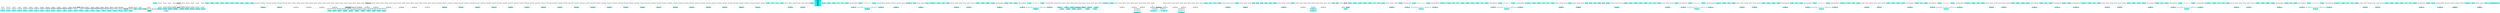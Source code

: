 digraph G {
node0 [shape="box" color="cyan" style="filled" label="VFXValue`1 Boolean (True)
_vfx_enabled_a"]
node1 [shape="box" color="cyan" style="filled" label="VFXExpressionCombine Float2
Count_a"]
node2 [shape="box" color="lightgray" style="filled" label="VFXExpressionMax Float"]
node3 [shape="box" color="lightgray" style="filled" label="VFXValue`1 Float (1)"]
node4 [shape="box" color="lightslategray" style="filled" label="VFXValue`1 Float (0)"]
node5 [shape="box" color="cyan" style="filled" label="VFXExpressionCombine Float2
Delay_a"]
node6 [shape="box" color="lightgray" style="filled" label="VFXExpressionMax Float"]
node7 [shape="box" color="lightgray" style="filled" label="VFXValue`1 Float (0.05)"]
node8 [shape="box" color="cyan" style="filled" label="VFXValue`1 Boolean (True)
_vfx_enabled_a"]
node9 [shape="box" color="cyan" style="filled" label="VFXExpressionCombine Float2
Count_a"]
node10 [shape="box" color="lightgray" style="filled" label="VFXExpressionMax Float"]
node11 [shape="box" color="lightgray" style="filled" label="VFXValue`1 Float (1)"]
node12 [shape="box" color="cyan" style="filled" label="VFXExpressionCombine Float2
Delay_a"]
node13 [shape="box" color="lightgray" style="filled" label="VFXExpressionMax Float"]
node14 [shape="box" color="lightgray" style="filled" label="VFXValue`1 Float (0)"]
node15 [shape="box" color="cyan" style="filled" label="VFXValue`1 Boolean (True)
_vfx_enabled_a"]
node16 [shape="box" color="cyan" style="filled" label="VFXExpressionCombine Float2
Count_a"]
node17 [shape="box" color="lightgray" style="filled" label="VFXExpressionMax Float"]
node18 [shape="box" color="lightgray" style="filled" label="VFXValue`1 Float (100)"]
node19 [shape="box" color="cyan" style="filled" label="VFXExpressionCombine Float2
Delay_a"]
node20 [shape="box" color="lightgray" style="filled" label="VFXExpressionMax Float"]
node21 [shape="box" color="lightgray" style="filled" label="VFXValue`1 Float (0)"]
node22 [shape="box" color="cyan" style="filled" label="VFXValue`1 Boolean (True)
_vfx_enabled_a"]
node23 [shape="box" color="cyan" style="filled" label="VFXExpressionCombine Float2
Count_a"]
node24 [shape="box" color="lightgray" style="filled" label="VFXExpressionMax Float"]
node25 [shape="box" color="lightgray" style="filled" label="VFXValue`1 Float (1)"]
node26 [shape="box" color="cyan" style="filled" label="VFXExpressionCombine Float2
Delay_a"]
node27 [shape="box" color="lightgray" style="filled" label="VFXExpressionMax Float"]
node28 [shape="box" color="lightgray" style="filled" label="VFXValue`1 Float (0)"]
node29 [shape="box" color="cyan" style="filled" label="VFXValue`1 Boolean (True)
_vfx_enabled_a"]
node30 [shape="box" color="cyan" style="filled" label="VFXExpressionCombine Float2
Count_a"]
node31 [shape="box" color="lightgray" style="filled" label="VFXExpressionMax Float"]
node32 [shape="box" color="lightgray" style="filled" label="VFXValue`1 Float (30)"]
node33 [shape="box" color="cyan" style="filled" label="VFXExpressionCombine Float2
Delay_a"]
node34 [shape="box" color="lightgray" style="filled" label="VFXExpressionMax Float"]
node35 [shape="box" color="lightgray" style="filled" label="VFXValue`1 Float (0)"]
node36 [shape="box" color="cyan" style="filled" label="VFXValue`1 Boolean (True)
_vfx_enabled_a"]
node37 [shape="box" color="cyan" style="filled" label="VFXExpressionCombine Float2
Count_a"]
node38 [shape="box" color="lightgray" style="filled" label="VFXExpressionMax Float"]
node39 [shape="box" color="lightgray" style="filled" label="VFXValue`1 Float (1)"]
node40 [shape="box" color="cyan" style="filled" label="VFXExpressionCombine Float2
Delay_a"]
node41 [shape="box" color="lightgray" style="filled" label="VFXExpressionMax Float"]
node42 [shape="box" color="lightgray" style="filled" label="VFXValue`1 Float (0)"]
node43 [shape="box" color="cyan" style="filled" label="VFXValue`1 Boolean (True)
_vfx_enabled_a"]
node44 [shape="box" color="cyan" style="filled" label="VFXExpressionCombine Float2
Count_a"]
node45 [shape="box" color="lightgray" style="filled" label="VFXExpressionMax Float"]
node46 [shape="box" color="lightgray" style="filled" label="VFXValue`1 Float (1)"]
node47 [shape="box" color="cyan" style="filled" label="VFXExpressionCombine Float2
Delay_a"]
node48 [shape="box" color="lightgray" style="filled" label="VFXExpressionMax Float"]
node49 [shape="box" color="lightgray" style="filled" label="VFXValue`1 Float (0)"]
node50 [shape="box" color="cyan" style="filled" label="VFXValue`1 Boolean (True)
_vfx_enabled_a"]
node51 [shape="box" color="cyan" style="filled" label="VFXExpressionCombine Float2
Count_a"]
node52 [shape="box" color="lightgray" style="filled" label="VFXExpressionMax Float"]
node53 [shape="box" color="lightgray" style="filled" label="VFXValue`1 Float (1)"]
node54 [shape="box" color="cyan" style="filled" label="VFXExpressionCombine Float2
Delay_a"]
node55 [shape="box" color="lightgray" style="filled" label="VFXExpressionMax Float"]
node56 [shape="box" color="lightgray" style="filled" label="VFXValue`1 Float (0)"]
node57 [shape="box" color="cyan" style="filled" label="VFXValue`1 Boolean (True)
_vfx_enabled_a"]
node58 [shape="box" color="cyan" style="filled" label="VFXExpressionCombine Float2
Count_a"]
node59 [shape="box" color="lightgray" style="filled" label="VFXExpressionMax Float"]
node60 [shape="box" color="lightgray" style="filled" label="VFXValue`1 Float (1)"]
node61 [shape="box" color="cyan" style="filled" label="VFXExpressionCombine Float2
Delay_a"]
node62 [shape="box" color="lightgray" style="filled" label="VFXExpressionMax Float"]
node63 [shape="box" color="lightgray" style="filled" label="VFXValue`1 Float (0)"]
node64 [shape="box" color="cyan" style="filled" label="VFXValue`1 Boolean (True)
_vfx_enabled_a"]
node65 [shape="box" color="cyan" style="filled" label="VFXExpressionCombine Float2
Count_a"]
node66 [shape="box" color="lightgray" style="filled" label="VFXExpressionMax Float"]
node67 [shape="box" color="lightgray" style="filled" label="VFXValue`1 Float (1)"]
node68 [shape="box" color="cyan" style="filled" label="VFXExpressionCombine Float2
Delay_a"]
node69 [shape="box" color="lightgray" style="filled" label="VFXExpressionMax Float"]
node70 [shape="box" color="lightgray" style="filled" label="VFXValue`1 Float (0)"]
node71 [shape="box" color="cyan" style="filled" label="VFXValue`1 Boolean (True)
_vfx_enabled_a"]
node72 [shape="box" color="cyan" style="filled" label="VFXExpressionCombine Float2
Count_a"]
node73 [shape="box" color="lightgray" style="filled" label="VFXExpressionMax Float"]
node74 [shape="box" color="lightgray" style="filled" label="VFXValue`1 Float (5)"]
node75 [shape="box" color="cyan" style="filled" label="VFXExpressionCombine Float2
Delay_a"]
node76 [shape="box" color="lightgray" style="filled" label="VFXExpressionMax Float"]
node77 [shape="box" color="lightgray" style="filled" label="VFXValue`1 Float (0)"]
node78 [shape="box" color="cyan" style="filled" label="VFXExpressionCombine Float3
bounds_center"]
node79 [shape="box" color="lightgray" style="filled" label="VFXValue`1 Float (-0.008661509)"]
node80 [shape="box" color="lightgray" style="filled" label="VFXValue`1 Float (1.401422)"]
node81 [shape="box" color="lightgray" style="filled" label="VFXValue`1 Float (-0.01848245)"]
node82 [shape="box" color="cyan" style="filled" label="VFXExpressionCombine Float3
bounds_size"]
node83 [shape="box" color="lightgray" style="filled" label="VFXValue`1 Float (3.004998)"]
node84 [shape="box" color="lightgray" style="filled" label="VFXValue`1 Float (3.960069)"]
node85 [shape="box" color="lightgray" style="filled" label="VFXValue`1 Float (3.060745)"]
node86 [shape="box" color="cyan" style="filled" label="VFXExpressionMin Float3
boundsPadding"]
node87 [shape="box" color="lightgray" style="filled" label="VFXExpressionMax Float3"]
node88 [shape="box" color="lightgray" style="filled" label="VFXExpressionCombine Float3"]
node89 [shape="box" color="lightgray" style="filled" label="VFXValue`1 Float (0.5)"]
node90 [shape="box" color="lightgray" style="filled" label="VFXValue`1 Float (0.5)"]
node91 [shape="box" color="lightgray" style="filled" label="VFXValue`1 Float (0.5)"]
node92 [shape="box" color="lightgray" style="filled" label="VFXExpressionCombine Float3"]
node93 [shape="box" color="lightslategray" style="filled" label="VFXValue`1 Float (-1.701412E+38)"]
node94 [shape="box" color="lightgray" style="filled" label="VFXExpressionCombine Float3"]
node95 [shape="box" color="lightslategray" style="filled" label="VFXValue`1 Float (1.701412E+38)"]
node96 [shape="box" color="cyan" style="filled" label="VFXExpressionCombine Float3
bounds_center"]
node97 [shape="box" color="lightgray" style="filled" label="VFXValue`1 Float (-0.008661509)"]
node98 [shape="box" color="lightgray" style="filled" label="VFXValue`1 Float (1.401422)"]
node99 [shape="box" color="lightgray" style="filled" label="VFXValue`1 Float (-0.01848245)"]
node100 [shape="box" color="cyan" style="filled" label="VFXExpressionCombine Float3
bounds_size"]
node101 [shape="box" color="lightgray" style="filled" label="VFXValue`1 Float (3.004998)"]
node102 [shape="box" color="lightgray" style="filled" label="VFXValue`1 Float (3.960069)"]
node103 [shape="box" color="lightgray" style="filled" label="VFXValue`1 Float (3.060745)"]
node104 [shape="box" color="cyan" style="filled" label="VFXExpressionMin Float3
boundsPadding"]
node105 [shape="box" color="lightgray" style="filled" label="VFXExpressionMax Float3"]
node106 [shape="box" color="lightgray" style="filled" label="VFXExpressionCombine Float3"]
node107 [shape="box" color="lightgray" style="filled" label="VFXValue`1 Float (0.5)"]
node108 [shape="box" color="lightgray" style="filled" label="VFXValue`1 Float (0.5)"]
node109 [shape="box" color="lightgray" style="filled" label="VFXValue`1 Float (0.5)"]
node110 [shape="box" color="cyan" style="filled" label="VFXExpressionCombine Float3
bounds_center"]
node111 [shape="box" color="lightgray" style="filled" label="VFXValue`1 Float (-0.008661509)"]
node112 [shape="box" color="lightgray" style="filled" label="VFXValue`1 Float (1.401422)"]
node113 [shape="box" color="lightgray" style="filled" label="VFXValue`1 Float (-0.01848245)"]
node114 [shape="box" color="cyan" style="filled" label="VFXExpressionCombine Float3
bounds_size"]
node115 [shape="box" color="lightgray" style="filled" label="VFXValue`1 Float (3.004998)"]
node116 [shape="box" color="lightgray" style="filled" label="VFXValue`1 Float (3.960069)"]
node117 [shape="box" color="lightgray" style="filled" label="VFXValue`1 Float (3.060745)"]
node118 [shape="box" color="cyan" style="filled" label="VFXExpressionMin Float3
boundsPadding"]
node119 [shape="box" color="lightgray" style="filled" label="VFXExpressionMax Float3"]
node120 [shape="box" color="lightgray" style="filled" label="VFXExpressionCombine Float3"]
node121 [shape="box" color="lightgray" style="filled" label="VFXValue`1 Float (0.5)"]
node122 [shape="box" color="lightgray" style="filled" label="VFXValue`1 Float (0.5)"]
node123 [shape="box" color="lightgray" style="filled" label="VFXValue`1 Float (0.5)"]
node124 [shape="box" color="cyan" style="filled" label="VFXExpressionCombine Float3
bounds_center"]
node125 [shape="box" color="lightgray" style="filled" label="VFXValue`1 Float (-0.008661509)"]
node126 [shape="box" color="lightgray" style="filled" label="VFXValue`1 Float (1.401422)"]
node127 [shape="box" color="lightgray" style="filled" label="VFXValue`1 Float (-0.01848245)"]
node128 [shape="box" color="cyan" style="filled" label="VFXExpressionCombine Float3
bounds_size"]
node129 [shape="box" color="lightgray" style="filled" label="VFXValue`1 Float (3.004998)"]
node130 [shape="box" color="lightgray" style="filled" label="VFXValue`1 Float (3.960069)"]
node131 [shape="box" color="lightgray" style="filled" label="VFXValue`1 Float (3.060745)"]
node132 [shape="box" color="cyan" style="filled" label="VFXExpressionMin Float3
boundsPadding"]
node133 [shape="box" color="lightgray" style="filled" label="VFXExpressionMax Float3"]
node134 [shape="box" color="lightgray" style="filled" label="VFXExpressionCombine Float3"]
node135 [shape="box" color="lightgray" style="filled" label="VFXValue`1 Float (0.5)"]
node136 [shape="box" color="lightgray" style="filled" label="VFXValue`1 Float (0.5)"]
node137 [shape="box" color="lightgray" style="filled" label="VFXValue`1 Float (0.5)"]
node138 [shape="box" color="cyan" style="filled" label="VFXExpressionCombine Float3
bounds_center"]
node139 [shape="box" color="lightgray" style="filled" label="VFXValue`1 Float (-0.008661509)"]
node140 [shape="box" color="lightgray" style="filled" label="VFXValue`1 Float (1.401422)"]
node141 [shape="box" color="lightgray" style="filled" label="VFXValue`1 Float (-0.01848245)"]
node142 [shape="box" color="cyan" style="filled" label="VFXExpressionCombine Float3
bounds_size"]
node143 [shape="box" color="lightgray" style="filled" label="VFXValue`1 Float (3.004998)"]
node144 [shape="box" color="lightgray" style="filled" label="VFXValue`1 Float (3.960069)"]
node145 [shape="box" color="lightgray" style="filled" label="VFXValue`1 Float (3.060745)"]
node146 [shape="box" color="cyan" style="filled" label="VFXExpressionMin Float3
boundsPadding"]
node147 [shape="box" color="lightgray" style="filled" label="VFXExpressionMax Float3"]
node148 [shape="box" color="lightgray" style="filled" label="VFXExpressionCombine Float3"]
node149 [shape="box" color="lightgray" style="filled" label="VFXValue`1 Float (0.5)"]
node150 [shape="box" color="lightgray" style="filled" label="VFXValue`1 Float (0.5)"]
node151 [shape="box" color="lightgray" style="filled" label="VFXValue`1 Float (0.5)"]
node152 [shape="box" color="cyan" style="filled" label="VFXExpressionCombine Float3
bounds_center"]
node153 [shape="box" color="lightgray" style="filled" label="VFXValue`1 Float (-0.008661509)"]
node154 [shape="box" color="lightgray" style="filled" label="VFXValue`1 Float (1.401422)"]
node155 [shape="box" color="lightgray" style="filled" label="VFXValue`1 Float (-0.01848245)"]
node156 [shape="box" color="cyan" style="filled" label="VFXExpressionCombine Float3
bounds_size"]
node157 [shape="box" color="lightgray" style="filled" label="VFXValue`1 Float (3.004998)"]
node158 [shape="box" color="lightgray" style="filled" label="VFXValue`1 Float (3.960069)"]
node159 [shape="box" color="lightgray" style="filled" label="VFXValue`1 Float (3.060745)"]
node160 [shape="box" color="cyan" style="filled" label="VFXExpressionMin Float3
boundsPadding"]
node161 [shape="box" color="lightgray" style="filled" label="VFXExpressionMax Float3"]
node162 [shape="box" color="lightgray" style="filled" label="VFXExpressionCombine Float3"]
node163 [shape="box" color="lightgray" style="filled" label="VFXValue`1 Float (0.5)"]
node164 [shape="box" color="lightgray" style="filled" label="VFXValue`1 Float (0.5)"]
node165 [shape="box" color="lightgray" style="filled" label="VFXValue`1 Float (0.5)"]
node166 [shape="box" color="cyan" style="filled" label="VFXExpressionCombine Float3
bounds_center"]
node167 [shape="box" color="lightgray" style="filled" label="VFXValue`1 Float (-0.008661509)"]
node168 [shape="box" color="lightgray" style="filled" label="VFXValue`1 Float (1.401422)"]
node169 [shape="box" color="lightgray" style="filled" label="VFXValue`1 Float (-0.01848245)"]
node170 [shape="box" color="cyan" style="filled" label="VFXExpressionCombine Float3
bounds_size"]
node171 [shape="box" color="lightgray" style="filled" label="VFXValue`1 Float (3.004998)"]
node172 [shape="box" color="lightgray" style="filled" label="VFXValue`1 Float (3.960069)"]
node173 [shape="box" color="lightgray" style="filled" label="VFXValue`1 Float (3.060745)"]
node174 [shape="box" color="cyan" style="filled" label="VFXExpressionMin Float3
boundsPadding"]
node175 [shape="box" color="lightgray" style="filled" label="VFXExpressionMax Float3"]
node176 [shape="box" color="lightgray" style="filled" label="VFXExpressionCombine Float3"]
node177 [shape="box" color="lightgray" style="filled" label="VFXValue`1 Float (0.5)"]
node178 [shape="box" color="lightgray" style="filled" label="VFXValue`1 Float (0.5)"]
node179 [shape="box" color="lightgray" style="filled" label="VFXValue`1 Float (0.5)"]
node180 [shape="box" color="cyan" style="filled" label="VFXExpressionCombine Float3
bounds_center"]
node181 [shape="box" color="lightgray" style="filled" label="VFXValue`1 Float (-0.008661509)"]
node182 [shape="box" color="lightgray" style="filled" label="VFXValue`1 Float (1.401422)"]
node183 [shape="box" color="lightgray" style="filled" label="VFXValue`1 Float (-0.01848245)"]
node184 [shape="box" color="cyan" style="filled" label="VFXExpressionCombine Float3
bounds_size"]
node185 [shape="box" color="lightgray" style="filled" label="VFXValue`1 Float (3.004998)"]
node186 [shape="box" color="lightgray" style="filled" label="VFXValue`1 Float (3.960069)"]
node187 [shape="box" color="lightgray" style="filled" label="VFXValue`1 Float (3.060745)"]
node188 [shape="box" color="cyan" style="filled" label="VFXExpressionMin Float3
boundsPadding"]
node189 [shape="box" color="lightgray" style="filled" label="VFXExpressionMax Float3"]
node190 [shape="box" color="lightgray" style="filled" label="VFXExpressionCombine Float3"]
node191 [shape="box" color="lightgray" style="filled" label="VFXValue`1 Float (0.5)"]
node192 [shape="box" color="lightgray" style="filled" label="VFXValue`1 Float (0.5)"]
node193 [shape="box" color="lightgray" style="filled" label="VFXValue`1 Float (0.5)"]
node194 [shape="box" color="cyan" style="filled" label="VFXExpressionCombine Float3
bounds_center"]
node195 [shape="box" color="lightgray" style="filled" label="VFXValue`1 Float (-0.008661509)"]
node196 [shape="box" color="lightgray" style="filled" label="VFXValue`1 Float (1.401422)"]
node197 [shape="box" color="lightgray" style="filled" label="VFXValue`1 Float (-0.01848245)"]
node198 [shape="box" color="cyan" style="filled" label="VFXExpressionCombine Float3
bounds_size"]
node199 [shape="box" color="lightgray" style="filled" label="VFXValue`1 Float (3.004998)"]
node200 [shape="box" color="lightgray" style="filled" label="VFXValue`1 Float (3.960069)"]
node201 [shape="box" color="lightgray" style="filled" label="VFXValue`1 Float (3.060745)"]
node202 [shape="box" color="cyan" style="filled" label="VFXExpressionMin Float3
boundsPadding"]
node203 [shape="box" color="lightgray" style="filled" label="VFXExpressionMax Float3"]
node204 [shape="box" color="lightgray" style="filled" label="VFXExpressionCombine Float3"]
node205 [shape="box" color="lightgray" style="filled" label="VFXValue`1 Float (0.5)"]
node206 [shape="box" color="lightgray" style="filled" label="VFXValue`1 Float (0.5)"]
node207 [shape="box" color="lightgray" style="filled" label="VFXValue`1 Float (0.5)"]
node208 [shape="box" color="cyan" style="filled" label="VFXExpressionCombine Float3
bounds_center"]
node209 [shape="box" color="lightgray" style="filled" label="VFXValue`1 Float (-0.008661509)"]
node210 [shape="box" color="lightgray" style="filled" label="VFXValue`1 Float (1.401422)"]
node211 [shape="box" color="lightgray" style="filled" label="VFXValue`1 Float (-0.01848245)"]
node212 [shape="box" color="cyan" style="filled" label="VFXExpressionCombine Float3
bounds_size"]
node213 [shape="box" color="lightgray" style="filled" label="VFXValue`1 Float (3.004998)"]
node214 [shape="box" color="lightgray" style="filled" label="VFXValue`1 Float (3.960069)"]
node215 [shape="box" color="lightgray" style="filled" label="VFXValue`1 Float (3.060745)"]
node216 [shape="box" color="cyan" style="filled" label="VFXExpressionMin Float3
boundsPadding"]
node217 [shape="box" color="lightgray" style="filled" label="VFXExpressionMax Float3"]
node218 [shape="box" color="lightgray" style="filled" label="VFXExpressionCombine Float3"]
node219 [shape="box" color="lightgray" style="filled" label="VFXValue`1 Float (0.5)"]
node220 [shape="box" color="lightgray" style="filled" label="VFXValue`1 Float (0.5)"]
node221 [shape="box" color="lightgray" style="filled" label="VFXValue`1 Float (0.5)"]
node222 [shape="box" color="cyan" style="filled" label="VFXExpressionCombine Float3
bounds_center"]
node223 [shape="box" color="lightgray" style="filled" label="VFXValue`1 Float (-0.008661509)"]
node224 [shape="box" color="lightgray" style="filled" label="VFXValue`1 Float (1.401422)"]
node225 [shape="box" color="lightgray" style="filled" label="VFXValue`1 Float (-0.01848245)"]
node226 [shape="box" color="cyan" style="filled" label="VFXExpressionCombine Float3
bounds_size"]
node227 [shape="box" color="lightgray" style="filled" label="VFXValue`1 Float (3.004998)"]
node228 [shape="box" color="lightgray" style="filled" label="VFXValue`1 Float (3.960069)"]
node229 [shape="box" color="lightgray" style="filled" label="VFXValue`1 Float (3.060745)"]
node230 [shape="box" color="cyan" style="filled" label="VFXExpressionMin Float3
boundsPadding"]
node231 [shape="box" color="lightgray" style="filled" label="VFXExpressionMax Float3"]
node232 [shape="box" color="lightgray" style="filled" label="VFXExpressionCombine Float3"]
node233 [shape="box" color="lightgray" style="filled" label="VFXValue`1 Float (0.5)"]
node234 [shape="box" color="lightgray" style="filled" label="VFXValue`1 Float (0.5)"]
node235 [shape="box" color="lightgray" style="filled" label="VFXValue`1 Float (0.5)"]
node236 [shape="box" color="cyan" style="filled" label="VFXValue`1 Boolean (True)
_vfx_enabled_a"]
node237 [shape="box" color="cyan" style="filled" label="VFXValue`1 Float (0.1)
A_a"]
node238 [shape="box" color="cyan" style="filled" label="VFXValue`1 Float (0.4)
B_a"]
node239 [shape="box" color="cyan" style="filled" label="VFXValue`1 Boolean (True)
_vfx_enabled_b"]
node240 [shape="box" color="cyan" style="filled" label="VFXExpressionCombine Float3
A_b"]
node241 [shape="box" color="lightgray" style="filled" label="VFXValue`1 Float (0)"]
node242 [shape="box" color="lightgray" style="filled" label="VFXValue`1 Float (0)"]
node243 [shape="box" color="lightgray" style="filled" label="VFXValue`1 Float (360)"]
node244 [shape="box" color="cyan" style="filled" label="VFXExpressionCombine Float3
B_b"]
node245 [shape="box" color="lightgray" style="filled" label="VFXValue`1 Float (0)"]
node246 [shape="box" color="lightgray" style="filled" label="VFXValue`1 Float (0)"]
node247 [shape="box" color="lightgray" style="filled" label="VFXValue`1 Float (-360)"]
node248 [shape="box" color="cyan" style="filled" label="VFXValue`1 Boolean (True)
_vfx_enabled_a"]
node249 [shape="box" color="cyan" style="filled" label="VFXBuiltInExpression Float (DeltaTime)
deltaTime_a
deltaTime_a
deltaTime_a
deltaTime_b
deltaTime_c
deltaTime_d
deltaTime_e
deltaTime_a
deltaTime_a
deltaTime_b
deltaTime_c
deltaTime_d
deltaTime_a
deltaTime_a
deltaTime_a
deltaTime_a
deltaTime_a
deltaTime_a"]
node250 [shape="box" color="cyan" style="filled" label="VFXValue`1 Boolean (True)
_vfx_enabled_b"]
node251 [shape="box" color="cyan" style="filled" label="VFXValue`1 Boolean (True)
_vfx_enabled_a"]
node252 [shape="box" color="cyan" style="filled" label="VFXValue`1 Boolean (True)
_vfx_enabled_b"]
node253 [shape="box" color="cyan" style="filled" label="VFXValue`1 Float (6)
A_b"]
node254 [shape="box" color="cyan" style="filled" label="VFXValue`1 Float (9)
B_b"]
node255 [shape="box" color="cyan" style="filled" label="VFXValue`1 Boolean (True)
_vfx_enabled_c"]
node256 [shape="box" color="cyan" style="filled" label="VFXExpressionBakeCurve Float4
Size_c"]
node257 [shape="box" color="lightgray" style="filled" label="VFXValue`1 Curve (UnityEngine.AnimationCurve)"]
node258 [shape="box" color="cyan" style="filled" label="VFXValue`1 Boolean (True)
_vfx_enabled_d"]
node259 [shape="box" color="cyan" style="filled" label="VFXExpressionCombine Float3
Color_d
Color_d"]
node260 [shape="box" label="VFXExpressionExtractComponent Float"]
node261 [shape="box" label="VFXValue`1 Float4 ((462.51, 161.17, 542.35, 0.00))"]
node262 [shape="box" label="VFXExpressionExtractComponent Float"]
node263 [shape="box" label="VFXExpressionExtractComponent Float"]
node264 [shape="box" color="cyan" style="filled" label="VFXValue`1 Boolean (True)
_vfx_enabled_e"]
node265 [shape="box" color="cyan" style="filled" label="VFXExpressionBakeGradient Float3
Color_e"]
node266 [shape="box" color="lightgray" style="filled" label="VFXValue`1 ColorGradient (UnityEngine.Gradient)"]
node267 [shape="box" color="cyan" style="filled" label="VFXExpressionCombine Float4
_ExplosionColor"]
node268 [shape="box" color="lightgray" style="filled" label="VFXValue`1 Float (3.031433)"]
node269 [shape="box" color="lightgray" style="filled" label="VFXValue`1 Float (0.2144882)"]
node270 [shape="box" color="lightgray" style="filled" label="VFXValue`1 Float (2.925133)"]
node271 [shape="box" color="lightgray" style="filled" label="VFXValue`1 Float (1)"]
node272 [shape="box" color="cyan" style="filled" label="VFXTexture2DValue Texture2D (42666)
_ExplosionTex"]
node273 [shape="box" color="cyan" style="filled" label="VFXValue`1 Float (20)
_NoiseDencity"]
node274 [shape="box" color="cyan" style="filled" label="VFXExpressionCombine Float2
_NoiseFlow"]
node275 [shape="box" color="lightgray" style="filled" label="VFXValue`1 Float (-4)"]
node276 [shape="box" color="lightgray" style="filled" label="VFXValue`1 Float (0.2)"]
node277 [shape="box" color="cyan" style="filled" label="VFXValue`1 Float (3)
_NoisePow"]
node278 [shape="box" color="cyan" style="filled" label="VFXTexture2DValue Texture2D (50810)
_ExplosionBlur"]
node279 [shape="box" color="cyan" style="filled" label="VFXValue`1 Boolean (True)
_vfx_enabled_a"]
node280 [shape="box" color="cyan" style="filled" label="VFXValue`1 Float (0.5)
Lifetime_a"]
node281 [shape="box" color="cyan" style="filled" label="VFXValue`1 Boolean (True)
_vfx_enabled_b"]
node282 [shape="box" color="cyan" style="filled" label="VFXExpressionCombine Float3
A_b"]
node283 [shape="box" color="lightgray" style="filled" label="VFXValue`1 Float (0)"]
node284 [shape="box" color="lightgray" style="filled" label="VFXValue`1 Float (0)"]
node285 [shape="box" color="lightgray" style="filled" label="VFXValue`1 Float (180)"]
node286 [shape="box" color="cyan" style="filled" label="VFXExpressionCombine Float3
B_b"]
node287 [shape="box" color="lightgray" style="filled" label="VFXValue`1 Float (0)"]
node288 [shape="box" color="lightgray" style="filled" label="VFXValue`1 Float (0)"]
node289 [shape="box" color="lightgray" style="filled" label="VFXValue`1 Float (-180)"]
node290 [shape="box" color="cyan" style="filled" label="VFXValue`1 Boolean (True)
_vfx_enabled_a"]
node291 [shape="box" color="cyan" style="filled" label="VFXValue`1 Boolean (True)
_vfx_enabled_b"]
node292 [shape="box" color="cyan" style="filled" label="VFXValue`1 Boolean (True)
_vfx_enabled_a"]
node293 [shape="box" color="cyan" style="filled" label="VFXValue`1 Boolean (True)
_vfx_enabled_b"]
node294 [shape="box" color="cyan" style="filled" label="VFXExpressionBakeCurve Float4
TexIndex_b"]
node295 [shape="box" color="lightgray" style="filled" label="VFXValue`1 Curve (UnityEngine.AnimationCurve)"]
node296 [shape="box" color="cyan" style="filled" label="VFXValue`1 Boolean (True)
_vfx_enabled_c"]
node297 [shape="box" color="cyan" style="filled" label="VFXValue`1 Float (10)
Size_c"]
node298 [shape="box" color="cyan" style="filled" label="VFXValue`1 Boolean (True)
_vfx_enabled_d"]
node299 [shape="box" color="cyan" style="filled" label="VFXExpressionBakeCurve Float4
Size_d"]
node300 [shape="box" color="lightgray" style="filled" label="VFXValue`1 Curve (UnityEngine.AnimationCurve)"]
node301 [shape="box" color="cyan" style="filled" label="VFXValue`1 Boolean (True)
_vfx_enabled_e"]
node302 [shape="box" color="cyan" style="filled" label="VFXExpressionCombine Float3
Color_e
Color_e"]
node303 [shape="box" label="VFXExpressionExtractComponent Float"]
node304 [shape="box" label="VFXValue`1 Float4 ((0.02, 0.00, 0.15, 0.00))"]
node305 [shape="box" label="VFXExpressionExtractComponent Float"]
node306 [shape="box" label="VFXExpressionExtractComponent Float"]
node307 [shape="box" color="cyan" style="filled" label="VFXValue`1 Boolean (True)
_vfx_enabled_f"]
node308 [shape="box" color="cyan" style="filled" label="VFXExpressionBakeGradient Float3
Color_f"]
node309 [shape="box" color="lightgray" style="filled" label="VFXValue`1 ColorGradient (UnityEngine.Gradient)"]
node310 [shape="box" color="cyan" style="filled" label="VFXExpressionDivide Float
invSoftParticlesFadeDistance"]
node311 [shape="box" color="lightslategray" style="filled" label="VFXValue`1 Float (1)"]
node312 [shape="box" color="lightgray" style="filled" label="VFXExpressionMax Float"]
node313 [shape="box" color="lightgray" style="filled" label="VFXValue`1 Float (0.5)"]
node314 [shape="box" color="lightslategray" style="filled" label="VFXValue`1 Float (0.001)"]
node315 [shape="box" color="cyan" style="filled" label="VFXExpressionCombine Float2
flipBookSize"]
node316 [shape="box" color="lightgray" style="filled" label="VFXValue`1 Float (5)"]
node317 [shape="box" color="lightgray" style="filled" label="VFXValue`1 Float (5)"]
node318 [shape="box" color="cyan" style="filled" label="VFXExpressionDivide Float2
invFlipBookSize"]
node319 [shape="box" color="lightslategray" style="filled" label="VFXValue`1 Float2 ((1.00, 1.00))"]
node320 [shape="box" color="cyan" style="filled" label="VFXTexture2DValue Texture2D (42668)
mainTexture"]
node321 [shape="box" color="cyan" style="filled" label="VFXValue`1 Boolean (True)
_vfx_enabled_a"]
node322 [shape="box" color="cyan" style="filled" label="VFXExpressionMin Float
arcSphere_arc_a"]
node323 [shape="box" color="lightgray" style="filled" label="VFXExpressionMax Float"]
node324 [shape="box" color="lightgray" style="filled" label="VFXValue`1 Float (6.283185)"]
node325 [shape="box" color="lightslategray" style="filled" label="VFXValue`1 Float (6.283185)"]
node326 [shape="box" color="cyan" style="filled" label="VFXExpressionTransformMatrix Matrix4x4
transform_a"]
node327 [shape="box" color="lightgray" style="filled" label="VFXExpressionTRSToMatrix Matrix4x4"]
node328 [shape="box" color="lightgray" style="filled" label="VFXExpressionCombine Float3"]
node329 [shape="box" color="lightgray" style="filled" label="VFXValue`1 Float (0)"]
node330 [shape="box" color="lightgray" style="filled" label="VFXValue`1 Float (0)"]
node331 [shape="box" color="lightgray" style="filled" label="VFXValue`1 Float (0)"]
node332 [shape="box" color="lightgray" style="filled" label="VFXExpressionCombine Float3"]
node333 [shape="box" color="lightgray" style="filled" label="VFXValue`1 Float (0)"]
node334 [shape="box" color="lightgray" style="filled" label="VFXValue`1 Float (0)"]
node335 [shape="box" color="lightgray" style="filled" label="VFXValue`1 Float (0)"]
node336 [shape="box" color="lightgray" style="filled" label="VFXExpressionCombine Float3"]
node337 [shape="box" color="lightgray" style="filled" label="VFXValue`1 Float (1)"]
node338 [shape="box" color="lightgray" style="filled" label="VFXValue`1 Float (1)"]
node339 [shape="box" color="lightgray" style="filled" label="VFXValue`1 Float (1)"]
node340 [shape="box" color="lightgray" style="filled" label="VFXExpressionTRSToMatrix Matrix4x4"]
node341 [shape="box" color="lightslategray" style="filled" label="VFXValue`1 Float3 ((0.00, 0.00, 0.00))"]
node342 [shape="box" color="lightgray" style="filled" label="VFXExpressionCombine Float3"]
node343 [shape="box" color="lightgray" style="filled" label="VFXValue`1 Float (0.001)"]
node344 [shape="box" color="cyan" style="filled" label="VFXExpressionTransposeMatrix Matrix4x4
inverseTranspose_a"]
node345 [shape="box" color="lightgray" style="filled" label="VFXExpressionInverseTRSMatrix Matrix4x4"]
node346 [shape="box" color="cyan" style="filled" label="VFXExpressionPow Float
volumeFactor_a
volumeFactor_a"]
node347 [shape="box" color="lightgray" style="filled" label="VFXExpressionSubtract Float"]
node348 [shape="box" color="lightslategray" style="filled" label="VFXValue`1 Float (3)"]
node349 [shape="box" color="cyan" style="filled" label="VFXValue`1 Boolean (True)
_vfx_enabled_b"]
node350 [shape="box" color="cyan" style="filled" label="VFXValue`1 Float (0.2)
A_b"]
node351 [shape="box" color="cyan" style="filled" label="VFXValue`1 Float (0.5)
B_b"]
node352 [shape="box" color="cyan" style="filled" label="VFXValue`1 Boolean (True)
_vfx_enabled_c"]
node353 [shape="box" color="cyan" style="filled" label="VFXExpressionCombine Float3
Angle_c"]
node354 [shape="box" color="lightgray" style="filled" label="VFXValue`1 Float (0)"]
node355 [shape="box" color="lightgray" style="filled" label="VFXValue`1 Float (0)"]
node356 [shape="box" color="lightgray" style="filled" label="VFXValue`1 Float (-90)"]
node357 [shape="box" color="cyan" style="filled" label="VFXValue`1 Boolean (True)
_vfx_enabled_a"]
node358 [shape="box" color="cyan" style="filled" label="VFXExpressionCombine Float3
Sphere_center_a"]
node359 [shape="box" color="lightgray" style="filled" label="VFXValue`1 Float (0)"]
node360 [shape="box" color="lightgray" style="filled" label="VFXValue`1 Float (0)"]
node361 [shape="box" color="lightgray" style="filled" label="VFXValue`1 Float (0)"]
node362 [shape="box" color="cyan" style="filled" label="VFXValue`1 Float (1)
Sphere_radius_a"]
node363 [shape="box" color="cyan" style="filled" label="VFXValue`1 Float (20)
attractionSpeed_a"]
node364 [shape="box" color="cyan" style="filled" label="VFXValue`1 Float (30)
attractionForce_a"]
node365 [shape="box" color="cyan" style="filled" label="VFXValue`1 Float (0.1)
stickDistance_a"]
node366 [shape="box" color="cyan" style="filled" label="VFXValue`1 Float (20)
stickForce_a"]
node367 [shape="box" color="cyan" style="filled" label="VFXValue`1 Boolean (True)
_vfx_enabled_b"]
node368 [shape="box" color="cyan" style="filled" label="VFXExpressionCombine Float3
Force_b"]
node369 [shape="box" color="lightgray" style="filled" label="VFXValue`1 Float (0)"]
node370 [shape="box" color="lightgray" style="filled" label="VFXValue`1 Float (-9.81)"]
node371 [shape="box" color="lightgray" style="filled" label="VFXValue`1 Float (0)"]
node372 [shape="box" color="cyan" style="filled" label="VFXValue`1 Boolean (True)
_vfx_enabled_c"]
node373 [shape="box" color="cyan" style="filled" label="VFXExpressionInverseTRSMatrix Matrix4x4
InvFieldTransform_c"]
node374 [shape="box" color="cyan" style="filled" label="VFXExpressionTRSToMatrix Matrix4x4
FieldTransform_c"]
node375 [shape="box" color="lightgray" style="filled" label="VFXExpressionCombine Float3"]
node376 [shape="box" color="lightgray" style="filled" label="VFXValue`1 Float (0)"]
node377 [shape="box" color="lightgray" style="filled" label="VFXValue`1 Float (0)"]
node378 [shape="box" color="lightgray" style="filled" label="VFXValue`1 Float (0)"]
node379 [shape="box" color="lightgray" style="filled" label="VFXExpressionCombine Float3"]
node380 [shape="box" color="lightgray" style="filled" label="VFXValue`1 Float (0)"]
node381 [shape="box" color="lightgray" style="filled" label="VFXValue`1 Float (0)"]
node382 [shape="box" color="lightgray" style="filled" label="VFXValue`1 Float (0)"]
node383 [shape="box" color="lightgray" style="filled" label="VFXExpressionCombine Float3"]
node384 [shape="box" color="lightgray" style="filled" label="VFXValue`1 Float (1)"]
node385 [shape="box" color="lightgray" style="filled" label="VFXValue`1 Float (1)"]
node386 [shape="box" color="lightgray" style="filled" label="VFXValue`1 Float (1)"]
node387 [shape="box" color="cyan" style="filled" label="VFXValue`1 Float (4)
Intensity_c"]
node388 [shape="box" color="cyan" style="filled" label="VFXExpressionMax Float
Drag_c"]
node389 [shape="box" color="lightgray" style="filled" label="VFXValue`1 Float (2)"]
node390 [shape="box" color="cyan" style="filled" label="VFXValue`1 Float (1)
frequency_c"]
node391 [shape="box" color="cyan" style="filled" label="VFXExpressionMin Int32
octaves_c"]
node392 [shape="box" color="lightgray" style="filled" label="VFXExpressionMax Int32"]
node393 [shape="box" color="lightgray" style="filled" label="VFXValue`1 Int32 (1)"]
node394 [shape="box" color="lightslategray" style="filled" label="VFXValue`1 Int32 (1)"]
node395 [shape="box" color="lightslategray" style="filled" label="VFXValue`1 Int32 (8)"]
node396 [shape="box" color="cyan" style="filled" label="VFXExpressionMin Float
roughness_c"]
node397 [shape="box" color="lightgray" style="filled" label="VFXExpressionMax Float"]
node398 [shape="box" color="lightgray" style="filled" label="VFXValue`1 Float (0.5)"]
node399 [shape="box" color="cyan" style="filled" label="VFXExpressionMax Float
lacunarity_c"]
node400 [shape="box" color="lightgray" style="filled" label="VFXValue`1 Float (2)"]
node401 [shape="box" color="cyan" style="filled" label="VFXValue`1 Boolean (True)
_vfx_enabled_d"]
node402 [shape="box" color="cyan" style="filled" label="VFXValue`1 Boolean (True)
_vfx_enabled_e"]
node403 [shape="box" color="cyan" style="filled" label="VFXValue`1 Boolean (True)
_vfx_enabled_f"]
node404 [shape="box" color="cyan" style="filled" label="VFXValue`1 Boolean (True)
_vfx_enabled_a"]
node405 [shape="box" color="cyan" style="filled" label="VFXValue`1 Boolean (True)
_vfx_enabled_b"]
node406 [shape="box" color="cyan" style="filled" label="VFXValue`1 Float (0.2)
A_b"]
node407 [shape="box" color="cyan" style="filled" label="VFXValue`1 Float (1)
B_b"]
node408 [shape="box" color="cyan" style="filled" label="VFXValue`1 Boolean (True)
_vfx_enabled_c"]
node409 [shape="box" color="cyan" style="filled" label="VFXExpressionCombine Float3
Scale_c"]
node410 [shape="box" color="lightgray" style="filled" label="VFXValue`1 Float (1)"]
node411 [shape="box" color="lightgray" style="filled" label="VFXValue`1 Float (1)"]
node412 [shape="box" color="lightgray" style="filled" label="VFXValue`1 Float (40)"]
node413 [shape="box" color="cyan" style="filled" label="VFXValue`1 Boolean (True)
_vfx_enabled_d"]
node414 [shape="box" color="cyan" style="filled" label="VFXExpressionBakeCurve Float4
Size_d"]
node415 [shape="box" color="lightgray" style="filled" label="VFXValue`1 Curve (UnityEngine.AnimationCurve)"]
node416 [shape="box" color="cyan" style="filled" label="VFXValue`1 Boolean (True)
_vfx_enabled_e"]
node417 [shape="box" color="cyan" style="filled" label="VFXExpressionCombine Float3
Color_e"]
node418 [shape="box" label="VFXExpressionExtractComponent Float"]
node419 [shape="box" label="VFXValue`1 Float4 ((1647.83, 117.70, 1663.49, 0.00))"]
node420 [shape="box" label="VFXExpressionExtractComponent Float"]
node421 [shape="box" label="VFXExpressionExtractComponent Float"]
node422 [shape="box" color="cyan" style="filled" label="VFXValue`1 Boolean (True)
_vfx_enabled_f"]
node423 [shape="box" color="cyan" style="filled" label="VFXExpressionBakeGradient Float3
Color_f"]
node424 [shape="box" color="lightgray" style="filled" label="VFXValue`1 ColorGradient (UnityEngine.Gradient)"]
node425 [shape="box" color="cyan" style="filled" label="VFXExpressionDivide Float
invSoftParticlesFadeDistance"]
node426 [shape="box" color="lightgray" style="filled" label="VFXExpressionMax Float"]
node427 [shape="box" color="lightgray" style="filled" label="VFXValue`1 Float (0.5)"]
node428 [shape="box" color="cyan" style="filled" label="VFXTexture2DValue Texture2D (42670)
mainTexture"]
node429 [shape="box" color="cyan" style="filled" label="VFXValue`1 Boolean (True)
_vfx_enabled_a"]
node430 [shape="box" color="cyan" style="filled" label="VFXValue`1 Float (0.1)
A_a"]
node431 [shape="box" color="cyan" style="filled" label="VFXValue`1 Float (0.2)
B_a"]
node432 [shape="box" color="cyan" style="filled" label="VFXValue`1 Boolean (True)
_vfx_enabled_a"]
node433 [shape="box" color="cyan" style="filled" label="VFXValue`1 Boolean (True)
_vfx_enabled_b"]
node434 [shape="box" color="cyan" style="filled" label="VFXValue`1 Boolean (True)
_vfx_enabled_a"]
node435 [shape="box" color="cyan" style="filled" label="VFXValue`1 Boolean (True)
_vfx_enabled_b"]
node436 [shape="box" color="cyan" style="filled" label="VFXValue`1 Float (3)
Size_b"]
node437 [shape="box" color="cyan" style="filled" label="VFXValue`1 Boolean (True)
_vfx_enabled_c"]
node438 [shape="box" color="cyan" style="filled" label="VFXExpressionBakeCurve Float4
Size_c"]
node439 [shape="box" color="lightgray" style="filled" label="VFXValue`1 Curve (UnityEngine.AnimationCurve)"]
node440 [shape="box" color="cyan" style="filled" label="VFXValue`1 Boolean (True)
_vfx_enabled_d"]
node441 [shape="box" color="cyan" style="filled" label="VFXExpressionCombine Float3
Color_d"]
node442 [shape="box" label="VFXExpressionExtractComponent Float"]
node443 [shape="box" label="VFXValue`1 Float4 ((0.00, 0.00, 0.00, 0.00))"]
node444 [shape="box" label="VFXExpressionExtractComponent Float"]
node445 [shape="box" label="VFXExpressionExtractComponent Float"]
node446 [shape="box" color="cyan" style="filled" label="VFXValue`1 Boolean (True)
_vfx_enabled_e"]
node447 [shape="box" color="cyan" style="filled" label="VFXExpressionBakeGradient Float3
Color_e"]
node448 [shape="box" color="lightgray" style="filled" label="VFXValue`1 ColorGradient (UnityEngine.Gradient)"]
node449 [shape="box" color="cyan" style="filled" label="VFXExpressionDivide Float
invSoftParticlesFadeDistance"]
node450 [shape="box" color="lightgray" style="filled" label="VFXExpressionMax Float"]
node451 [shape="box" color="lightgray" style="filled" label="VFXValue`1 Float (1)"]
node452 [shape="box" color="cyan" style="filled" label="VFXTexture2DValue Texture2D (1282)
mainTexture"]
node453 [shape="box" color="cyan" style="filled" label="VFXValue`1 Boolean (True)
_vfx_enabled_a"]
node454 [shape="box" color="cyan" style="filled" label="VFXExpressionMin Float
arcSphere_arc_a"]
node455 [shape="box" color="lightgray" style="filled" label="VFXExpressionMax Float"]
node456 [shape="box" color="lightgray" style="filled" label="VFXValue`1 Float (6.283185)"]
node457 [shape="box" color="cyan" style="filled" label="VFXExpressionTransformMatrix Matrix4x4
transform_a"]
node458 [shape="box" color="lightgray" style="filled" label="VFXExpressionTRSToMatrix Matrix4x4"]
node459 [shape="box" color="lightgray" style="filled" label="VFXExpressionCombine Float3"]
node460 [shape="box" color="lightgray" style="filled" label="VFXValue`1 Float (0)"]
node461 [shape="box" color="lightgray" style="filled" label="VFXValue`1 Float (0)"]
node462 [shape="box" color="lightgray" style="filled" label="VFXValue`1 Float (0)"]
node463 [shape="box" color="lightgray" style="filled" label="VFXExpressionCombine Float3"]
node464 [shape="box" color="lightgray" style="filled" label="VFXValue`1 Float (0)"]
node465 [shape="box" color="lightgray" style="filled" label="VFXValue`1 Float (0)"]
node466 [shape="box" color="lightgray" style="filled" label="VFXValue`1 Float (0)"]
node467 [shape="box" color="lightgray" style="filled" label="VFXExpressionCombine Float3"]
node468 [shape="box" color="lightgray" style="filled" label="VFXValue`1 Float (1)"]
node469 [shape="box" color="lightgray" style="filled" label="VFXValue`1 Float (1)"]
node470 [shape="box" color="lightgray" style="filled" label="VFXValue`1 Float (1)"]
node471 [shape="box" color="lightgray" style="filled" label="VFXExpressionTRSToMatrix Matrix4x4"]
node472 [shape="box" color="lightgray" style="filled" label="VFXExpressionCombine Float3"]
node473 [shape="box" color="lightgray" style="filled" label="VFXValue`1 Float (0.1)"]
node474 [shape="box" color="cyan" style="filled" label="VFXExpressionTransposeMatrix Matrix4x4
inverseTranspose_a"]
node475 [shape="box" color="lightgray" style="filled" label="VFXExpressionInverseTRSMatrix Matrix4x4"]
node476 [shape="box" color="cyan" style="filled" label="VFXValue`1 Boolean (True)
_vfx_enabled_b"]
node477 [shape="box" color="cyan" style="filled" label="VFXValue`1 Float (0.5)
A_b"]
node478 [shape="box" color="cyan" style="filled" label="VFXValue`1 Float (0.8)
B_b"]
node479 [shape="box" color="cyan" style="filled" label="VFXValue`1 Boolean (True)
_vfx_enabled_c"]
node480 [shape="box" color="cyan" style="filled" label="VFXExpressionCombine Float3
Angle_c"]
node481 [shape="box" color="lightgray" style="filled" label="VFXValue`1 Float (0)"]
node482 [shape="box" color="lightgray" style="filled" label="VFXValue`1 Float (0)"]
node483 [shape="box" color="lightgray" style="filled" label="VFXValue`1 Float (-90)"]
node484 [shape="box" color="cyan" style="filled" label="VFXValue`1 Boolean (True)
_vfx_enabled_a"]
node485 [shape="box" color="cyan" style="filled" label="VFXExpressionCombine Float3
Sphere_center_a"]
node486 [shape="box" color="lightgray" style="filled" label="VFXValue`1 Float (0)"]
node487 [shape="box" color="lightgray" style="filled" label="VFXValue`1 Float (0)"]
node488 [shape="box" color="lightgray" style="filled" label="VFXValue`1 Float (0)"]
node489 [shape="box" color="cyan" style="filled" label="VFXValue`1 Float (1)
Sphere_radius_a"]
node490 [shape="box" color="cyan" style="filled" label="VFXValue`1 Float (20)
attractionSpeed_a"]
node491 [shape="box" color="cyan" style="filled" label="VFXValue`1 Float (30)
attractionForce_a"]
node492 [shape="box" color="cyan" style="filled" label="VFXValue`1 Float (0.1)
stickDistance_a"]
node493 [shape="box" color="cyan" style="filled" label="VFXValue`1 Float (20)
stickForce_a"]
node494 [shape="box" color="cyan" style="filled" label="VFXValue`1 Boolean (True)
_vfx_enabled_b"]
node495 [shape="box" color="cyan" style="filled" label="VFXExpressionCombine Float3
Force_b"]
node496 [shape="box" color="lightgray" style="filled" label="VFXValue`1 Float (0)"]
node497 [shape="box" color="lightgray" style="filled" label="VFXValue`1 Float (-9.81)"]
node498 [shape="box" color="lightgray" style="filled" label="VFXValue`1 Float (0)"]
node499 [shape="box" color="cyan" style="filled" label="VFXValue`1 Boolean (True)
_vfx_enabled_c"]
node500 [shape="box" color="cyan" style="filled" label="VFXValue`1 Boolean (True)
_vfx_enabled_d"]
node501 [shape="box" color="cyan" style="filled" label="VFXValue`1 Boolean (True)
_vfx_enabled_e"]
node502 [shape="box" color="cyan" style="filled" label="VFXValue`1 Boolean (True)
_vfx_enabled_a"]
node503 [shape="box" color="cyan" style="filled" label="VFXValue`1 Boolean (True)
_vfx_enabled_b"]
node504 [shape="box" color="cyan" style="filled" label="VFXValue`1 Float (0.2)
A_b"]
node505 [shape="box" color="cyan" style="filled" label="VFXValue`1 Float (0.5)
B_b"]
node506 [shape="box" color="cyan" style="filled" label="VFXValue`1 Boolean (True)
_vfx_enabled_c"]
node507 [shape="box" color="cyan" style="filled" label="VFXExpressionCombine Float3
Scale_c"]
node508 [shape="box" color="lightgray" style="filled" label="VFXValue`1 Float (1)"]
node509 [shape="box" color="lightgray" style="filled" label="VFXValue`1 Float (1)"]
node510 [shape="box" color="lightgray" style="filled" label="VFXValue`1 Float (40)"]
node511 [shape="box" color="cyan" style="filled" label="VFXValue`1 Boolean (True)
_vfx_enabled_d"]
node512 [shape="box" color="cyan" style="filled" label="VFXExpressionBakeCurve Float4
Size_d"]
node513 [shape="box" color="lightgray" style="filled" label="VFXValue`1 Curve (UnityEngine.AnimationCurve)"]
node514 [shape="box" color="cyan" style="filled" label="VFXValue`1 Boolean (True)
_vfx_enabled_e"]
node515 [shape="box" color="cyan" style="filled" label="VFXExpressionCombine Float3
Color_e"]
node516 [shape="box" label="VFXExpressionExtractComponent Float"]
node517 [shape="box" label="VFXValue`1 Float4 ((11.52, 0.00, 15.85, 0.00))"]
node518 [shape="box" label="VFXExpressionExtractComponent Float"]
node519 [shape="box" label="VFXExpressionExtractComponent Float"]
node520 [shape="box" color="cyan" style="filled" label="VFXValue`1 Boolean (True)
_vfx_enabled_f"]
node521 [shape="box" color="cyan" style="filled" label="VFXExpressionBakeGradient Float3
Color_f"]
node522 [shape="box" color="lightgray" style="filled" label="VFXValue`1 ColorGradient (UnityEngine.Gradient)"]
node523 [shape="box" color="cyan" style="filled" label="VFXExpressionDivide Float
invSoftParticlesFadeDistance"]
node524 [shape="box" color="lightgray" style="filled" label="VFXExpressionMax Float"]
node525 [shape="box" color="lightgray" style="filled" label="VFXValue`1 Float (1)"]
node526 [shape="box" color="cyan" style="filled" label="VFXTexture2DValue Texture2D (42672)
mainTexture"]
node527 [shape="box" color="cyan" style="filled" label="VFXValue`1 Boolean (True)
_vfx_enabled_a"]
node528 [shape="box" color="cyan" style="filled" label="VFXValue`1 Float (0.3)
Lifetime_a"]
node529 [shape="box" color="cyan" style="filled" label="VFXValue`1 Boolean (True)
_vfx_enabled_b"]
node530 [shape="box" color="cyan" style="filled" label="VFXExpressionCombine Float3
A_b"]
node531 [shape="box" color="lightgray" style="filled" label="VFXValue`1 Float (0)"]
node532 [shape="box" color="lightgray" style="filled" label="VFXValue`1 Float (0)"]
node533 [shape="box" color="lightgray" style="filled" label="VFXValue`1 Float (360)"]
node534 [shape="box" color="cyan" style="filled" label="VFXExpressionCombine Float3
B_b"]
node535 [shape="box" color="lightgray" style="filled" label="VFXValue`1 Float (0)"]
node536 [shape="box" color="lightgray" style="filled" label="VFXValue`1 Float (0)"]
node537 [shape="box" color="lightgray" style="filled" label="VFXValue`1 Float (-360)"]
node538 [shape="box" color="cyan" style="filled" label="VFXValue`1 Boolean (True)
_vfx_enabled_a"]
node539 [shape="box" color="cyan" style="filled" label="VFXValue`1 Boolean (True)
_vfx_enabled_b"]
node540 [shape="box" color="cyan" style="filled" label="VFXValue`1 Boolean (True)
_vfx_enabled_a"]
node541 [shape="box" color="cyan" style="filled" label="VFXValue`1 Boolean (True)
_vfx_enabled_b"]
node542 [shape="box" color="cyan" style="filled" label="VFXExpressionBakeCurve Float4
TexIndex_b"]
node543 [shape="box" color="lightgray" style="filled" label="VFXValue`1 Curve (UnityEngine.AnimationCurve)"]
node544 [shape="box" color="cyan" style="filled" label="VFXValue`1 Boolean (True)
_vfx_enabled_c"]
node545 [shape="box" color="cyan" style="filled" label="VFXValue`1 Float (4)
Size_c"]
node546 [shape="box" color="cyan" style="filled" label="VFXValue`1 Boolean (True)
_vfx_enabled_d"]
node547 [shape="box" color="cyan" style="filled" label="VFXExpressionBakeCurve Float4
Size_d"]
node548 [shape="box" color="lightgray" style="filled" label="VFXValue`1 Curve (UnityEngine.AnimationCurve)"]
node549 [shape="box" color="cyan" style="filled" label="VFXValue`1 Boolean (True)
_vfx_enabled_e"]
node550 [shape="box" color="cyan" style="filled" label="VFXExpressionCombine Float3
Color_e"]
node551 [shape="box" label="VFXExpressionExtractComponent Float"]
node552 [shape="box" label="VFXValue`1 Float4 ((84.73, 0.00, 224.20, 0.00))"]
node553 [shape="box" label="VFXExpressionExtractComponent Float"]
node554 [shape="box" label="VFXExpressionExtractComponent Float"]
node555 [shape="box" color="cyan" style="filled" label="VFXValue`1 Boolean (True)
_vfx_enabled_f"]
node556 [shape="box" color="cyan" style="filled" label="VFXExpressionBakeGradient Float3
Color_f"]
node557 [shape="box" color="lightgray" style="filled" label="VFXValue`1 ColorGradient (UnityEngine.Gradient)"]
node558 [shape="box" color="cyan" style="filled" label="VFXExpressionDivide Float
invSoftParticlesFadeDistance"]
node559 [shape="box" color="lightgray" style="filled" label="VFXExpressionMax Float"]
node560 [shape="box" color="lightgray" style="filled" label="VFXValue`1 Float (0.5)"]
node561 [shape="box" color="cyan" style="filled" label="VFXExpressionCombine Float2
flipBookSize"]
node562 [shape="box" color="lightgray" style="filled" label="VFXValue`1 Float (5)"]
node563 [shape="box" color="lightgray" style="filled" label="VFXValue`1 Float (5)"]
node564 [shape="box" color="cyan" style="filled" label="VFXExpressionDivide Float2
invFlipBookSize"]
node565 [shape="box" color="cyan" style="filled" label="VFXTexture2DValue Texture2D (42668)
mainTexture"]
node566 [shape="box" color="cyan" style="filled" label="VFXValue`1 Boolean (True)
_vfx_enabled_a"]
node567 [shape="box" color="cyan" style="filled" label="VFXValue`1 Float (0.45)
Lifetime_a"]
node568 [shape="box" color="cyan" style="filled" label="VFXValue`1 Boolean (True)
_vfx_enabled_b"]
node569 [shape="box" color="cyan" style="filled" label="VFXExpressionCombine Float3
A_b"]
node570 [shape="box" color="lightgray" style="filled" label="VFXValue`1 Float (0)"]
node571 [shape="box" color="lightgray" style="filled" label="VFXValue`1 Float (0)"]
node572 [shape="box" color="lightgray" style="filled" label="VFXValue`1 Float (360)"]
node573 [shape="box" color="cyan" style="filled" label="VFXExpressionCombine Float3
B_b"]
node574 [shape="box" color="lightgray" style="filled" label="VFXValue`1 Float (0)"]
node575 [shape="box" color="lightgray" style="filled" label="VFXValue`1 Float (0)"]
node576 [shape="box" color="lightgray" style="filled" label="VFXValue`1 Float (-360)"]
node577 [shape="box" color="cyan" style="filled" label="VFXValue`1 Boolean (True)
_vfx_enabled_a"]
node578 [shape="box" color="cyan" style="filled" label="VFXValue`1 Boolean (True)
_vfx_enabled_b"]
node579 [shape="box" color="cyan" style="filled" label="VFXValue`1 Boolean (True)
_vfx_enabled_a"]
node580 [shape="box" color="cyan" style="filled" label="VFXValue`1 Boolean (True)
_vfx_enabled_b"]
node581 [shape="box" color="cyan" style="filled" label="VFXExpressionBakeCurve Float4
TexIndex_b"]
node582 [shape="box" color="lightgray" style="filled" label="VFXValue`1 Curve (UnityEngine.AnimationCurve)"]
node583 [shape="box" color="cyan" style="filled" label="VFXValue`1 Boolean (True)
_vfx_enabled_c"]
node584 [shape="box" color="cyan" style="filled" label="VFXValue`1 Float (8)
Size_c"]
node585 [shape="box" color="cyan" style="filled" label="VFXValue`1 Boolean (True)
_vfx_enabled_d"]
node586 [shape="box" color="cyan" style="filled" label="VFXExpressionBakeCurve Float4
Size_d"]
node587 [shape="box" color="lightgray" style="filled" label="VFXValue`1 Curve (UnityEngine.AnimationCurve)"]
node588 [shape="box" color="cyan" style="filled" label="VFXValue`1 Boolean (True)
_vfx_enabled_e"]
node589 [shape="box" color="cyan" style="filled" label="VFXExpressionCombine Float3
Color_e"]
node590 [shape="box" label="VFXExpressionExtractComponent Float"]
node591 [shape="box" label="VFXValue`1 Float4 ((0.93, 0.26, 1.26, 0.00))"]
node592 [shape="box" label="VFXExpressionExtractComponent Float"]
node593 [shape="box" label="VFXExpressionExtractComponent Float"]
node594 [shape="box" color="cyan" style="filled" label="VFXValue`1 Boolean (True)
_vfx_enabled_f"]
node595 [shape="box" color="cyan" style="filled" label="VFXExpressionBakeGradient Float3
Color_f"]
node596 [shape="box" color="lightgray" style="filled" label="VFXValue`1 ColorGradient (UnityEngine.Gradient)"]
node597 [shape="box" color="cyan" style="filled" label="VFXExpressionDivide Float
invSoftParticlesFadeDistance"]
node598 [shape="box" color="lightgray" style="filled" label="VFXExpressionMax Float"]
node599 [shape="box" color="lightgray" style="filled" label="VFXValue`1 Float (0.5)"]
node600 [shape="box" color="cyan" style="filled" label="VFXExpressionCombine Float2
flipBookSize"]
node601 [shape="box" color="lightgray" style="filled" label="VFXValue`1 Float (5)"]
node602 [shape="box" color="lightgray" style="filled" label="VFXValue`1 Float (5)"]
node603 [shape="box" color="cyan" style="filled" label="VFXExpressionDivide Float2
invFlipBookSize"]
node604 [shape="box" color="cyan" style="filled" label="VFXTexture2DValue Texture2D (42668)
mainTexture"]
node605 [shape="box" color="cyan" style="filled" label="VFXValue`1 Boolean (True)
_vfx_enabled_a"]
node606 [shape="box" color="cyan" style="filled" label="VFXValue`1 Float (0.5)
Lifetime_a"]
node607 [shape="box" color="cyan" style="filled" label="VFXValue`1 Boolean (True)
_vfx_enabled_b"]
node608 [shape="box" color="cyan" style="filled" label="VFXExpressionCombine Float3
A_b"]
node609 [shape="box" color="lightgray" style="filled" label="VFXValue`1 Float (0)"]
node610 [shape="box" color="lightgray" style="filled" label="VFXValue`1 Float (0)"]
node611 [shape="box" color="lightgray" style="filled" label="VFXValue`1 Float (360)"]
node612 [shape="box" color="cyan" style="filled" label="VFXExpressionCombine Float3
B_b"]
node613 [shape="box" color="lightgray" style="filled" label="VFXValue`1 Float (0)"]
node614 [shape="box" color="lightgray" style="filled" label="VFXValue`1 Float (0)"]
node615 [shape="box" color="lightgray" style="filled" label="VFXValue`1 Float (-360)"]
node616 [shape="box" color="cyan" style="filled" label="VFXValue`1 Boolean (True)
_vfx_enabled_a"]
node617 [shape="box" color="cyan" style="filled" label="VFXValue`1 Boolean (True)
_vfx_enabled_b"]
node618 [shape="box" color="cyan" style="filled" label="VFXValue`1 Boolean (True)
_vfx_enabled_a"]
node619 [shape="box" color="cyan" style="filled" label="VFXValue`1 Boolean (True)
_vfx_enabled_b"]
node620 [shape="box" color="cyan" style="filled" label="VFXExpressionBakeCurve Float4
TexIndex_b"]
node621 [shape="box" color="lightgray" style="filled" label="VFXValue`1 Curve (UnityEngine.AnimationCurve)"]
node622 [shape="box" color="cyan" style="filled" label="VFXValue`1 Boolean (True)
_vfx_enabled_c"]
node623 [shape="box" color="cyan" style="filled" label="VFXValue`1 Float (10)
Size_c"]
node624 [shape="box" color="cyan" style="filled" label="VFXValue`1 Boolean (True)
_vfx_enabled_d"]
node625 [shape="box" color="cyan" style="filled" label="VFXExpressionBakeCurve Float4
Size_d"]
node626 [shape="box" color="lightgray" style="filled" label="VFXValue`1 Curve (UnityEngine.AnimationCurve)"]
node627 [shape="box" color="cyan" style="filled" label="VFXValue`1 Boolean (True)
_vfx_enabled_e"]
node628 [shape="box" color="cyan" style="filled" label="VFXValue`1 Boolean (True)
_vfx_enabled_f"]
node629 [shape="box" color="cyan" style="filled" label="VFXExpressionBakeGradient Float3
Color_f"]
node630 [shape="box" color="lightgray" style="filled" label="VFXValue`1 ColorGradient (UnityEngine.Gradient)"]
node631 [shape="box" color="cyan" style="filled" label="VFXExpressionDivide Float
invSoftParticlesFadeDistance"]
node632 [shape="box" color="lightgray" style="filled" label="VFXExpressionMax Float"]
node633 [shape="box" color="lightgray" style="filled" label="VFXValue`1 Float (0.5)"]
node634 [shape="box" color="cyan" style="filled" label="VFXExpressionCombine Float2
flipBookSize"]
node635 [shape="box" color="lightgray" style="filled" label="VFXValue`1 Float (8)"]
node636 [shape="box" color="lightgray" style="filled" label="VFXValue`1 Float (8)"]
node637 [shape="box" color="cyan" style="filled" label="VFXExpressionDivide Float2
invFlipBookSize"]
node638 [shape="box" color="cyan" style="filled" label="VFXTexture2DValue Texture2D (42674)
mainTexture"]
node639 [shape="box" color="cyan" style="filled" label="VFXValue`1 Boolean (True)
_vfx_enabled_a"]
node640 [shape="box" color="cyan" style="filled" label="VFXValue`1 Float (1)
Lifetime_a"]
node641 [shape="box" color="cyan" style="filled" label="VFXValue`1 Boolean (True)
_vfx_enabled_b"]
node642 [shape="box" color="cyan" style="filled" label="VFXExpressionCombine Float3
A_b"]
node643 [shape="box" color="lightgray" style="filled" label="VFXValue`1 Float (0)"]
node644 [shape="box" color="lightgray" style="filled" label="VFXValue`1 Float (0)"]
node645 [shape="box" color="lightgray" style="filled" label="VFXValue`1 Float (360)"]
node646 [shape="box" color="cyan" style="filled" label="VFXExpressionCombine Float3
B_b"]
node647 [shape="box" color="lightgray" style="filled" label="VFXValue`1 Float (0)"]
node648 [shape="box" color="lightgray" style="filled" label="VFXValue`1 Float (0)"]
node649 [shape="box" color="lightgray" style="filled" label="VFXValue`1 Float (-360)"]
node650 [shape="box" color="cyan" style="filled" label="VFXValue`1 Boolean (True)
_vfx_enabled_a"]
node651 [shape="box" color="cyan" style="filled" label="VFXValue`1 Boolean (True)
_vfx_enabled_b"]
node652 [shape="box" color="cyan" style="filled" label="VFXValue`1 Boolean (True)
_vfx_enabled_a"]
node653 [shape="box" color="cyan" style="filled" label="VFXValue`1 Boolean (True)
_vfx_enabled_b"]
node654 [shape="box" color="cyan" style="filled" label="VFXExpressionBakeCurve Float4
TexIndex_b"]
node655 [shape="box" color="lightgray" style="filled" label="VFXValue`1 Curve (UnityEngine.AnimationCurve)"]
node656 [shape="box" color="cyan" style="filled" label="VFXValue`1 Boolean (True)
_vfx_enabled_c"]
node657 [shape="box" color="cyan" style="filled" label="VFXValue`1 Float (10)
Size_c"]
node658 [shape="box" color="cyan" style="filled" label="VFXValue`1 Boolean (True)
_vfx_enabled_d"]
node659 [shape="box" color="cyan" style="filled" label="VFXExpressionBakeCurve Float4
Size_d"]
node660 [shape="box" color="lightgray" style="filled" label="VFXValue`1 Curve (UnityEngine.AnimationCurve)"]
node661 [shape="box" color="cyan" style="filled" label="VFXValue`1 Boolean (True)
_vfx_enabled_e"]
node662 [shape="box" color="cyan" style="filled" label="VFXExpressionCombine Float3
Color_e"]
node663 [shape="box" label="VFXExpressionExtractComponent Float"]
node664 [shape="box" label="VFXValue`1 Float4 ((0.02, 0.00, 0.13, 0.00))"]
node665 [shape="box" label="VFXExpressionExtractComponent Float"]
node666 [shape="box" label="VFXExpressionExtractComponent Float"]
node667 [shape="box" color="cyan" style="filled" label="VFXValue`1 Boolean (True)
_vfx_enabled_f"]
node668 [shape="box" color="cyan" style="filled" label="VFXExpressionBakeGradient Float3
Color_f"]
node669 [shape="box" color="lightgray" style="filled" label="VFXValue`1 ColorGradient (UnityEngine.Gradient)"]
node670 [shape="box" color="cyan" style="filled" label="VFXExpressionDivide Float
invSoftParticlesFadeDistance"]
node671 [shape="box" color="lightgray" style="filled" label="VFXExpressionMax Float"]
node672 [shape="box" color="lightgray" style="filled" label="VFXValue`1 Float (1)"]
node673 [shape="box" color="cyan" style="filled" label="VFXExpressionCombine Float2
flipBookSize"]
node674 [shape="box" color="lightgray" style="filled" label="VFXValue`1 Float (6)"]
node675 [shape="box" color="lightgray" style="filled" label="VFXValue`1 Float (6)"]
node676 [shape="box" color="cyan" style="filled" label="VFXExpressionDivide Float2
invFlipBookSize"]
node677 [shape="box" color="cyan" style="filled" label="VFXTexture2DValue Texture2D (42676)
mainTexture"]
node678 [shape="box" color="cyan" style="filled" label="VFXValue`1 Boolean (True)
_vfx_enabled_a"]
node679 [shape="box" color="cyan" style="filled" label="VFXValue`1 Float (0.9)
A_a"]
node680 [shape="box" color="cyan" style="filled" label="VFXValue`1 Float (1.2)
B_a"]
node681 [shape="box" color="cyan" style="filled" label="VFXValue`1 Boolean (True)
_vfx_enabled_b"]
node682 [shape="box" color="cyan" style="filled" label="VFXExpressionCombine Float3
A_b"]
node683 [shape="box" color="lightgray" style="filled" label="VFXValue`1 Float (0)"]
node684 [shape="box" color="lightgray" style="filled" label="VFXValue`1 Float (0)"]
node685 [shape="box" color="lightgray" style="filled" label="VFXValue`1 Float (180)"]
node686 [shape="box" color="cyan" style="filled" label="VFXExpressionCombine Float3
B_b"]
node687 [shape="box" color="lightgray" style="filled" label="VFXValue`1 Float (0)"]
node688 [shape="box" color="lightgray" style="filled" label="VFXValue`1 Float (0)"]
node689 [shape="box" color="lightgray" style="filled" label="VFXValue`1 Float (-180)"]
node690 [shape="box" color="cyan" style="filled" label="VFXValue`1 Boolean (True)
_vfx_enabled_a"]
node691 [shape="box" color="cyan" style="filled" label="VFXValue`1 Boolean (True)
_vfx_enabled_b"]
node692 [shape="box" color="cyan" style="filled" label="VFXValue`1 Boolean (True)
_vfx_enabled_a"]
node693 [shape="box" color="cyan" style="filled" label="VFXValue`1 Boolean (True)
_vfx_enabled_b"]
node694 [shape="box" color="cyan" style="filled" label="VFXExpressionBakeCurve Float4
TexIndex_b"]
node695 [shape="box" color="lightgray" style="filled" label="VFXValue`1 Curve (UnityEngine.AnimationCurve)"]
node696 [shape="box" color="cyan" style="filled" label="VFXValue`1 Boolean (True)
_vfx_enabled_c"]
node697 [shape="box" color="cyan" style="filled" label="VFXValue`1 Float (6)
Size_c"]
node698 [shape="box" color="cyan" style="filled" label="VFXValue`1 Boolean (True)
_vfx_enabled_d"]
node699 [shape="box" color="cyan" style="filled" label="VFXExpressionBakeCurve Float4
Size_d"]
node700 [shape="box" color="lightgray" style="filled" label="VFXValue`1 Curve (UnityEngine.AnimationCurve)"]
node701 [shape="box" color="cyan" style="filled" label="VFXValue`1 Boolean (True)
_vfx_enabled_e"]
node702 [shape="box" color="cyan" style="filled" label="VFXExpressionCombine Float3
Color_e"]
node703 [shape="box" label="VFXExpressionExtractComponent Float"]
node704 [shape="box" label="VFXValue`1 Float4 ((0.05, 0.00, 0.08, 0.00))"]
node705 [shape="box" label="VFXExpressionExtractComponent Float"]
node706 [shape="box" label="VFXExpressionExtractComponent Float"]
node707 [shape="box" color="cyan" style="filled" label="VFXValue`1 Boolean (True)
_vfx_enabled_f"]
node708 [shape="box" color="cyan" style="filled" label="VFXExpressionBakeGradient Float3
Color_f"]
node709 [shape="box" color="lightgray" style="filled" label="VFXValue`1 ColorGradient (UnityEngine.Gradient)"]
node710 [shape="box" color="cyan" style="filled" label="VFXExpressionDivide Float
invSoftParticlesFadeDistance"]
node711 [shape="box" color="lightgray" style="filled" label="VFXExpressionMax Float"]
node712 [shape="box" color="lightgray" style="filled" label="VFXValue`1 Float (1)"]
node713 [shape="box" color="cyan" style="filled" label="VFXExpressionCombine Float2
flipBookSize"]
node714 [shape="box" color="lightgray" style="filled" label="VFXValue`1 Float (4)"]
node715 [shape="box" color="lightgray" style="filled" label="VFXValue`1 Float (4)"]
node716 [shape="box" color="cyan" style="filled" label="VFXExpressionDivide Float2
invFlipBookSize"]
node717 [shape="box" color="cyan" style="filled" label="VFXTexture2DValue Texture2D (42678)
mainTexture"]
node718 [shape="box" color="cyan" style="filled" label="VFXValue`1 Boolean (True)
_vfx_enabled_a"]
node719 [shape="box" color="cyan" style="filled" label="VFXValue`1 Float (0.2)
A_a"]
node720 [shape="box" color="cyan" style="filled" label="VFXValue`1 Float (0.3)
B_a"]
node721 [shape="box" color="cyan" style="filled" label="VFXValue`1 Boolean (True)
_vfx_enabled_b"]
node722 [shape="box" color="cyan" style="filled" label="VFXExpressionCombine Float3
A_b"]
node723 [shape="box" color="lightgray" style="filled" label="VFXValue`1 Float (0)"]
node724 [shape="box" color="lightgray" style="filled" label="VFXValue`1 Float (0)"]
node725 [shape="box" color="lightgray" style="filled" label="VFXValue`1 Float (360)"]
node726 [shape="box" color="cyan" style="filled" label="VFXExpressionCombine Float3
B_b"]
node727 [shape="box" color="lightgray" style="filled" label="VFXValue`1 Float (0)"]
node728 [shape="box" color="lightgray" style="filled" label="VFXValue`1 Float (0)"]
node729 [shape="box" color="lightgray" style="filled" label="VFXValue`1 Float (-360)"]
node730 [shape="box" color="cyan" style="filled" label="VFXValue`1 Boolean (True)
_vfx_enabled_a"]
node731 [shape="box" color="cyan" style="filled" label="VFXValue`1 Boolean (True)
_vfx_enabled_b"]
node732 [shape="box" color="cyan" style="filled" label="VFXValue`1 Boolean (True)
_vfx_enabled_a"]
node733 [shape="box" color="cyan" style="filled" label="VFXValue`1 Boolean (True)
_vfx_enabled_b"]
node734 [shape="box" color="cyan" style="filled" label="VFXValue`1 Float (4)
A_b"]
node735 [shape="box" color="cyan" style="filled" label="VFXValue`1 Float (6)
B_b"]
node736 [shape="box" color="cyan" style="filled" label="VFXValue`1 Boolean (True)
_vfx_enabled_c"]
node737 [shape="box" color="cyan" style="filled" label="VFXExpressionBakeCurve Float4
Size_c"]
node738 [shape="box" color="lightgray" style="filled" label="VFXValue`1 Curve (UnityEngine.AnimationCurve)"]
node739 [shape="box" color="cyan" style="filled" label="VFXValue`1 Boolean (True)
_vfx_enabled_d"]
node740 [shape="box" color="cyan" style="filled" label="VFXValue`1 Boolean (True)
_vfx_enabled_e"]
node741 [shape="box" color="cyan" style="filled" label="VFXExpressionBakeGradient Float3
Color_e"]
node742 [shape="box" color="lightgray" style="filled" label="VFXValue`1 ColorGradient (UnityEngine.Gradient)"]
node743 [shape="box" color="cyan" style="filled" label="VFXExpressionCombine Float4
_ExplosionColor"]
node744 [shape="box" color="lightgray" style="filled" label="VFXValue`1 Float (12.80399)"]
node745 [shape="box" color="lightgray" style="filled" label="VFXValue`1 Float (2.432912)"]
node746 [shape="box" color="lightgray" style="filled" label="VFXValue`1 Float (14.7365)"]
node747 [shape="box" color="lightgray" style="filled" label="VFXValue`1 Float (0)"]
node748 [shape="box" color="cyan" style="filled" label="VFXTexture2DValue Texture2D (50810)
_ExplosionTex"]
node749 [shape="box" color="cyan" style="filled" label="VFXValue`1 Float (100)
_NoiseDencity"]
node750 [shape="box" color="cyan" style="filled" label="VFXExpressionCombine Float2
_NoiseFlow"]
node751 [shape="box" color="lightgray" style="filled" label="VFXValue`1 Float (-1)"]
node752 [shape="box" color="lightgray" style="filled" label="VFXValue`1 Float (0.8)"]
node753 [shape="box" color="cyan" style="filled" label="VFXValue`1 Float (4)
_NoisePow"]
node754 [shape="box" color="cyan" style="filled" label="VFXTexture2DValue Texture2D (50656)
_Texture2DAsset_affba131f56c49fdb3e4e6ec71a3f49d_Out_0_Texture2D"]
node2 -> node1 [headlabel="0"]
node2 -> node1 [headlabel="1"]
node3 -> node2 [headlabel="0"]
node4 -> node2 [headlabel="1"]
node6 -> node5 [headlabel="0"]
node6 -> node5 [headlabel="1"]
node7 -> node6 [headlabel="0"]
node4 -> node6 [headlabel="1"]
node10 -> node9 [headlabel="0"]
node10 -> node9 [headlabel="1"]
node11 -> node10 [headlabel="0"]
node4 -> node10 [headlabel="1"]
node13 -> node12 [headlabel="0"]
node13 -> node12 [headlabel="1"]
node14 -> node13 [headlabel="0"]
node4 -> node13 [headlabel="1"]
node17 -> node16 [headlabel="0"]
node17 -> node16 [headlabel="1"]
node18 -> node17 [headlabel="0"]
node4 -> node17 [headlabel="1"]
node20 -> node19 [headlabel="0"]
node20 -> node19 [headlabel="1"]
node21 -> node20 [headlabel="0"]
node4 -> node20 [headlabel="1"]
node24 -> node23 [headlabel="0"]
node24 -> node23 [headlabel="1"]
node25 -> node24 [headlabel="0"]
node4 -> node24 [headlabel="1"]
node27 -> node26 [headlabel="0"]
node27 -> node26 [headlabel="1"]
node28 -> node27 [headlabel="0"]
node4 -> node27 [headlabel="1"]
node31 -> node30 [headlabel="0"]
node31 -> node30 [headlabel="1"]
node32 -> node31 [headlabel="0"]
node4 -> node31 [headlabel="1"]
node34 -> node33 [headlabel="0"]
node34 -> node33 [headlabel="1"]
node35 -> node34 [headlabel="0"]
node4 -> node34 [headlabel="1"]
node38 -> node37 [headlabel="0"]
node38 -> node37 [headlabel="1"]
node39 -> node38 [headlabel="0"]
node4 -> node38 [headlabel="1"]
node41 -> node40 [headlabel="0"]
node41 -> node40 [headlabel="1"]
node42 -> node41 [headlabel="0"]
node4 -> node41 [headlabel="1"]
node45 -> node44 [headlabel="0"]
node45 -> node44 [headlabel="1"]
node46 -> node45 [headlabel="0"]
node4 -> node45 [headlabel="1"]
node48 -> node47 [headlabel="0"]
node48 -> node47 [headlabel="1"]
node49 -> node48 [headlabel="0"]
node4 -> node48 [headlabel="1"]
node52 -> node51 [headlabel="0"]
node52 -> node51 [headlabel="1"]
node53 -> node52 [headlabel="0"]
node4 -> node52 [headlabel="1"]
node55 -> node54 [headlabel="0"]
node55 -> node54 [headlabel="1"]
node56 -> node55 [headlabel="0"]
node4 -> node55 [headlabel="1"]
node59 -> node58 [headlabel="0"]
node59 -> node58 [headlabel="1"]
node60 -> node59 [headlabel="0"]
node4 -> node59 [headlabel="1"]
node62 -> node61 [headlabel="0"]
node62 -> node61 [headlabel="1"]
node63 -> node62 [headlabel="0"]
node4 -> node62 [headlabel="1"]
node66 -> node65 [headlabel="0"]
node66 -> node65 [headlabel="1"]
node67 -> node66 [headlabel="0"]
node4 -> node66 [headlabel="1"]
node69 -> node68 [headlabel="0"]
node69 -> node68 [headlabel="1"]
node70 -> node69 [headlabel="0"]
node4 -> node69 [headlabel="1"]
node73 -> node72 [headlabel="0"]
node73 -> node72 [headlabel="1"]
node74 -> node73 [headlabel="0"]
node4 -> node73 [headlabel="1"]
node76 -> node75 [headlabel="0"]
node76 -> node75 [headlabel="1"]
node77 -> node76 [headlabel="0"]
node4 -> node76 [headlabel="1"]
node79 -> node78 [headlabel="0"]
node80 -> node78 [headlabel="1"]
node81 -> node78 [headlabel="2"]
node83 -> node82 [headlabel="0"]
node84 -> node82 [headlabel="1"]
node85 -> node82 [headlabel="2"]
node87 -> node86 [headlabel="0"]
node94 -> node86 [headlabel="1"]
node88 -> node87 [headlabel="0"]
node92 -> node87 [headlabel="1"]
node89 -> node88 [headlabel="0"]
node90 -> node88 [headlabel="1"]
node91 -> node88 [headlabel="2"]
node93 -> node92 [headlabel="0"]
node93 -> node92 [headlabel="1"]
node93 -> node92 [headlabel="2"]
node95 -> node94 [headlabel="0"]
node95 -> node94 [headlabel="1"]
node95 -> node94 [headlabel="2"]
node97 -> node96 [headlabel="0"]
node98 -> node96 [headlabel="1"]
node99 -> node96 [headlabel="2"]
node101 -> node100 [headlabel="0"]
node102 -> node100 [headlabel="1"]
node103 -> node100 [headlabel="2"]
node105 -> node104 [headlabel="0"]
node94 -> node104 [headlabel="1"]
node106 -> node105 [headlabel="0"]
node92 -> node105 [headlabel="1"]
node107 -> node106 [headlabel="0"]
node108 -> node106 [headlabel="1"]
node109 -> node106 [headlabel="2"]
node111 -> node110 [headlabel="0"]
node112 -> node110 [headlabel="1"]
node113 -> node110 [headlabel="2"]
node115 -> node114 [headlabel="0"]
node116 -> node114 [headlabel="1"]
node117 -> node114 [headlabel="2"]
node119 -> node118 [headlabel="0"]
node94 -> node118 [headlabel="1"]
node120 -> node119 [headlabel="0"]
node92 -> node119 [headlabel="1"]
node121 -> node120 [headlabel="0"]
node122 -> node120 [headlabel="1"]
node123 -> node120 [headlabel="2"]
node125 -> node124 [headlabel="0"]
node126 -> node124 [headlabel="1"]
node127 -> node124 [headlabel="2"]
node129 -> node128 [headlabel="0"]
node130 -> node128 [headlabel="1"]
node131 -> node128 [headlabel="2"]
node133 -> node132 [headlabel="0"]
node94 -> node132 [headlabel="1"]
node134 -> node133 [headlabel="0"]
node92 -> node133 [headlabel="1"]
node135 -> node134 [headlabel="0"]
node136 -> node134 [headlabel="1"]
node137 -> node134 [headlabel="2"]
node139 -> node138 [headlabel="0"]
node140 -> node138 [headlabel="1"]
node141 -> node138 [headlabel="2"]
node143 -> node142 [headlabel="0"]
node144 -> node142 [headlabel="1"]
node145 -> node142 [headlabel="2"]
node147 -> node146 [headlabel="0"]
node94 -> node146 [headlabel="1"]
node148 -> node147 [headlabel="0"]
node92 -> node147 [headlabel="1"]
node149 -> node148 [headlabel="0"]
node150 -> node148 [headlabel="1"]
node151 -> node148 [headlabel="2"]
node153 -> node152 [headlabel="0"]
node154 -> node152 [headlabel="1"]
node155 -> node152 [headlabel="2"]
node157 -> node156 [headlabel="0"]
node158 -> node156 [headlabel="1"]
node159 -> node156 [headlabel="2"]
node161 -> node160 [headlabel="0"]
node94 -> node160 [headlabel="1"]
node162 -> node161 [headlabel="0"]
node92 -> node161 [headlabel="1"]
node163 -> node162 [headlabel="0"]
node164 -> node162 [headlabel="1"]
node165 -> node162 [headlabel="2"]
node167 -> node166 [headlabel="0"]
node168 -> node166 [headlabel="1"]
node169 -> node166 [headlabel="2"]
node171 -> node170 [headlabel="0"]
node172 -> node170 [headlabel="1"]
node173 -> node170 [headlabel="2"]
node175 -> node174 [headlabel="0"]
node94 -> node174 [headlabel="1"]
node176 -> node175 [headlabel="0"]
node92 -> node175 [headlabel="1"]
node177 -> node176 [headlabel="0"]
node178 -> node176 [headlabel="1"]
node179 -> node176 [headlabel="2"]
node181 -> node180 [headlabel="0"]
node182 -> node180 [headlabel="1"]
node183 -> node180 [headlabel="2"]
node185 -> node184 [headlabel="0"]
node186 -> node184 [headlabel="1"]
node187 -> node184 [headlabel="2"]
node189 -> node188 [headlabel="0"]
node94 -> node188 [headlabel="1"]
node190 -> node189 [headlabel="0"]
node92 -> node189 [headlabel="1"]
node191 -> node190 [headlabel="0"]
node192 -> node190 [headlabel="1"]
node193 -> node190 [headlabel="2"]
node195 -> node194 [headlabel="0"]
node196 -> node194 [headlabel="1"]
node197 -> node194 [headlabel="2"]
node199 -> node198 [headlabel="0"]
node200 -> node198 [headlabel="1"]
node201 -> node198 [headlabel="2"]
node203 -> node202 [headlabel="0"]
node94 -> node202 [headlabel="1"]
node204 -> node203 [headlabel="0"]
node92 -> node203 [headlabel="1"]
node205 -> node204 [headlabel="0"]
node206 -> node204 [headlabel="1"]
node207 -> node204 [headlabel="2"]
node209 -> node208 [headlabel="0"]
node210 -> node208 [headlabel="1"]
node211 -> node208 [headlabel="2"]
node213 -> node212 [headlabel="0"]
node214 -> node212 [headlabel="1"]
node215 -> node212 [headlabel="2"]
node217 -> node216 [headlabel="0"]
node94 -> node216 [headlabel="1"]
node218 -> node217 [headlabel="0"]
node92 -> node217 [headlabel="1"]
node219 -> node218 [headlabel="0"]
node220 -> node218 [headlabel="1"]
node221 -> node218 [headlabel="2"]
node223 -> node222 [headlabel="0"]
node224 -> node222 [headlabel="1"]
node225 -> node222 [headlabel="2"]
node227 -> node226 [headlabel="0"]
node228 -> node226 [headlabel="1"]
node229 -> node226 [headlabel="2"]
node231 -> node230 [headlabel="0"]
node94 -> node230 [headlabel="1"]
node232 -> node231 [headlabel="0"]
node92 -> node231 [headlabel="1"]
node233 -> node232 [headlabel="0"]
node234 -> node232 [headlabel="1"]
node235 -> node232 [headlabel="2"]
node241 -> node240 [headlabel="0"]
node242 -> node240 [headlabel="1"]
node243 -> node240 [headlabel="2"]
node245 -> node244 [headlabel="0"]
node246 -> node244 [headlabel="1"]
node247 -> node244 [headlabel="2"]
node257 -> node256 
node260 -> node259 [headlabel="0"]
node262 -> node259 [headlabel="1"]
node263 -> node259 [headlabel="2"]
node261 -> node260 
node261 -> node262 
node261 -> node263 
node266 -> node265 
node268 -> node267 [headlabel="0"]
node269 -> node267 [headlabel="1"]
node270 -> node267 [headlabel="2"]
node271 -> node267 [headlabel="3"]
node275 -> node274 [headlabel="0"]
node276 -> node274 [headlabel="1"]
node283 -> node282 [headlabel="0"]
node284 -> node282 [headlabel="1"]
node285 -> node282 [headlabel="2"]
node287 -> node286 [headlabel="0"]
node288 -> node286 [headlabel="1"]
node289 -> node286 [headlabel="2"]
node295 -> node294 
node300 -> node299 
node303 -> node302 [headlabel="0"]
node305 -> node302 [headlabel="1"]
node306 -> node302 [headlabel="2"]
node304 -> node303 
node304 -> node305 
node304 -> node306 
node309 -> node308 
node311 -> node310 [headlabel="0"]
node312 -> node310 [headlabel="1"]
node313 -> node312 [headlabel="0"]
node314 -> node312 [headlabel="1"]
node316 -> node315 [headlabel="0"]
node317 -> node315 [headlabel="1"]
node319 -> node318 [headlabel="0"]
node315 -> node318 [headlabel="1"]
node323 -> node322 [headlabel="0"]
node325 -> node322 [headlabel="1"]
node324 -> node323 [headlabel="0"]
node4 -> node323 [headlabel="1"]
node327 -> node326 [headlabel="0"]
node340 -> node326 [headlabel="1"]
node328 -> node327 [headlabel="0"]
node332 -> node327 [headlabel="1"]
node336 -> node327 [headlabel="2"]
node329 -> node328 [headlabel="0"]
node330 -> node328 [headlabel="1"]
node331 -> node328 [headlabel="2"]
node333 -> node332 [headlabel="0"]
node334 -> node332 [headlabel="1"]
node335 -> node332 [headlabel="2"]
node337 -> node336 [headlabel="0"]
node338 -> node336 [headlabel="1"]
node339 -> node336 [headlabel="2"]
node341 -> node340 [headlabel="0"]
node341 -> node340 [headlabel="1"]
node342 -> node340 [headlabel="2"]
node343 -> node342 [headlabel="0"]
node343 -> node342 [headlabel="1"]
node343 -> node342 [headlabel="2"]
node345 -> node344 
node327 -> node345 
node347 -> node346 [headlabel="0"]
node348 -> node346 [headlabel="1"]
node311 -> node347 [headlabel="0"]
node4 -> node347 [headlabel="1"]
node354 -> node353 [headlabel="0"]
node355 -> node353 [headlabel="1"]
node356 -> node353 [headlabel="2"]
node359 -> node358 [headlabel="0"]
node360 -> node358 [headlabel="1"]
node361 -> node358 [headlabel="2"]
node369 -> node368 [headlabel="0"]
node370 -> node368 [headlabel="1"]
node371 -> node368 [headlabel="2"]
node374 -> node373 
node375 -> node374 [headlabel="0"]
node379 -> node374 [headlabel="1"]
node383 -> node374 [headlabel="2"]
node376 -> node375 [headlabel="0"]
node377 -> node375 [headlabel="1"]
node378 -> node375 [headlabel="2"]
node380 -> node379 [headlabel="0"]
node381 -> node379 [headlabel="1"]
node382 -> node379 [headlabel="2"]
node384 -> node383 [headlabel="0"]
node385 -> node383 [headlabel="1"]
node386 -> node383 [headlabel="2"]
node389 -> node388 [headlabel="0"]
node4 -> node388 [headlabel="1"]
node392 -> node391 [headlabel="0"]
node395 -> node391 [headlabel="1"]
node393 -> node392 [headlabel="0"]
node394 -> node392 [headlabel="1"]
node397 -> node396 [headlabel="0"]
node311 -> node396 [headlabel="1"]
node398 -> node397 [headlabel="0"]
node4 -> node397 [headlabel="1"]
node400 -> node399 [headlabel="0"]
node4 -> node399 [headlabel="1"]
node410 -> node409 [headlabel="0"]
node411 -> node409 [headlabel="1"]
node412 -> node409 [headlabel="2"]
node415 -> node414 
node418 -> node417 [headlabel="0"]
node420 -> node417 [headlabel="1"]
node421 -> node417 [headlabel="2"]
node419 -> node418 
node419 -> node420 
node419 -> node421 
node424 -> node423 
node311 -> node425 [headlabel="0"]
node426 -> node425 [headlabel="1"]
node427 -> node426 [headlabel="0"]
node314 -> node426 [headlabel="1"]
node439 -> node438 
node442 -> node441 [headlabel="0"]
node444 -> node441 [headlabel="1"]
node445 -> node441 [headlabel="2"]
node443 -> node442 
node443 -> node444 
node443 -> node445 
node448 -> node447 
node311 -> node449 [headlabel="0"]
node450 -> node449 [headlabel="1"]
node451 -> node450 [headlabel="0"]
node314 -> node450 [headlabel="1"]
node455 -> node454 [headlabel="0"]
node325 -> node454 [headlabel="1"]
node456 -> node455 [headlabel="0"]
node4 -> node455 [headlabel="1"]
node458 -> node457 [headlabel="0"]
node471 -> node457 [headlabel="1"]
node459 -> node458 [headlabel="0"]
node463 -> node458 [headlabel="1"]
node467 -> node458 [headlabel="2"]
node460 -> node459 [headlabel="0"]
node461 -> node459 [headlabel="1"]
node462 -> node459 [headlabel="2"]
node464 -> node463 [headlabel="0"]
node465 -> node463 [headlabel="1"]
node466 -> node463 [headlabel="2"]
node468 -> node467 [headlabel="0"]
node469 -> node467 [headlabel="1"]
node470 -> node467 [headlabel="2"]
node341 -> node471 [headlabel="0"]
node341 -> node471 [headlabel="1"]
node472 -> node471 [headlabel="2"]
node473 -> node472 [headlabel="0"]
node473 -> node472 [headlabel="1"]
node473 -> node472 [headlabel="2"]
node475 -> node474 
node458 -> node475 
node481 -> node480 [headlabel="0"]
node482 -> node480 [headlabel="1"]
node483 -> node480 [headlabel="2"]
node486 -> node485 [headlabel="0"]
node487 -> node485 [headlabel="1"]
node488 -> node485 [headlabel="2"]
node496 -> node495 [headlabel="0"]
node497 -> node495 [headlabel="1"]
node498 -> node495 [headlabel="2"]
node508 -> node507 [headlabel="0"]
node509 -> node507 [headlabel="1"]
node510 -> node507 [headlabel="2"]
node513 -> node512 
node516 -> node515 [headlabel="0"]
node518 -> node515 [headlabel="1"]
node519 -> node515 [headlabel="2"]
node517 -> node516 
node517 -> node518 
node517 -> node519 
node522 -> node521 
node311 -> node523 [headlabel="0"]
node524 -> node523 [headlabel="1"]
node525 -> node524 [headlabel="0"]
node314 -> node524 [headlabel="1"]
node531 -> node530 [headlabel="0"]
node532 -> node530 [headlabel="1"]
node533 -> node530 [headlabel="2"]
node535 -> node534 [headlabel="0"]
node536 -> node534 [headlabel="1"]
node537 -> node534 [headlabel="2"]
node543 -> node542 
node548 -> node547 
node551 -> node550 [headlabel="0"]
node553 -> node550 [headlabel="1"]
node554 -> node550 [headlabel="2"]
node552 -> node551 
node552 -> node553 
node552 -> node554 
node557 -> node556 
node311 -> node558 [headlabel="0"]
node559 -> node558 [headlabel="1"]
node560 -> node559 [headlabel="0"]
node314 -> node559 [headlabel="1"]
node562 -> node561 [headlabel="0"]
node563 -> node561 [headlabel="1"]
node319 -> node564 [headlabel="0"]
node561 -> node564 [headlabel="1"]
node570 -> node569 [headlabel="0"]
node571 -> node569 [headlabel="1"]
node572 -> node569 [headlabel="2"]
node574 -> node573 [headlabel="0"]
node575 -> node573 [headlabel="1"]
node576 -> node573 [headlabel="2"]
node582 -> node581 
node587 -> node586 
node590 -> node589 [headlabel="0"]
node592 -> node589 [headlabel="1"]
node593 -> node589 [headlabel="2"]
node591 -> node590 
node591 -> node592 
node591 -> node593 
node596 -> node595 
node311 -> node597 [headlabel="0"]
node598 -> node597 [headlabel="1"]
node599 -> node598 [headlabel="0"]
node314 -> node598 [headlabel="1"]
node601 -> node600 [headlabel="0"]
node602 -> node600 [headlabel="1"]
node319 -> node603 [headlabel="0"]
node600 -> node603 [headlabel="1"]
node609 -> node608 [headlabel="0"]
node610 -> node608 [headlabel="1"]
node611 -> node608 [headlabel="2"]
node613 -> node612 [headlabel="0"]
node614 -> node612 [headlabel="1"]
node615 -> node612 [headlabel="2"]
node621 -> node620 
node626 -> node625 
node630 -> node629 
node311 -> node631 [headlabel="0"]
node632 -> node631 [headlabel="1"]
node633 -> node632 [headlabel="0"]
node314 -> node632 [headlabel="1"]
node635 -> node634 [headlabel="0"]
node636 -> node634 [headlabel="1"]
node319 -> node637 [headlabel="0"]
node634 -> node637 [headlabel="1"]
node643 -> node642 [headlabel="0"]
node644 -> node642 [headlabel="1"]
node645 -> node642 [headlabel="2"]
node647 -> node646 [headlabel="0"]
node648 -> node646 [headlabel="1"]
node649 -> node646 [headlabel="2"]
node655 -> node654 
node660 -> node659 
node663 -> node662 [headlabel="0"]
node665 -> node662 [headlabel="1"]
node666 -> node662 [headlabel="2"]
node664 -> node663 
node664 -> node665 
node664 -> node666 
node669 -> node668 
node311 -> node670 [headlabel="0"]
node671 -> node670 [headlabel="1"]
node672 -> node671 [headlabel="0"]
node314 -> node671 [headlabel="1"]
node674 -> node673 [headlabel="0"]
node675 -> node673 [headlabel="1"]
node319 -> node676 [headlabel="0"]
node673 -> node676 [headlabel="1"]
node683 -> node682 [headlabel="0"]
node684 -> node682 [headlabel="1"]
node685 -> node682 [headlabel="2"]
node687 -> node686 [headlabel="0"]
node688 -> node686 [headlabel="1"]
node689 -> node686 [headlabel="2"]
node695 -> node694 
node700 -> node699 
node703 -> node702 [headlabel="0"]
node705 -> node702 [headlabel="1"]
node706 -> node702 [headlabel="2"]
node704 -> node703 
node704 -> node705 
node704 -> node706 
node709 -> node708 
node311 -> node710 [headlabel="0"]
node711 -> node710 [headlabel="1"]
node712 -> node711 [headlabel="0"]
node314 -> node711 [headlabel="1"]
node714 -> node713 [headlabel="0"]
node715 -> node713 [headlabel="1"]
node319 -> node716 [headlabel="0"]
node713 -> node716 [headlabel="1"]
node723 -> node722 [headlabel="0"]
node724 -> node722 [headlabel="1"]
node725 -> node722 [headlabel="2"]
node727 -> node726 [headlabel="0"]
node728 -> node726 [headlabel="1"]
node729 -> node726 [headlabel="2"]
node738 -> node737 
node742 -> node741 
node744 -> node743 [headlabel="0"]
node745 -> node743 [headlabel="1"]
node746 -> node743 [headlabel="2"]
node747 -> node743 [headlabel="3"]
node751 -> node750 [headlabel="0"]
node752 -> node750 [headlabel="1"]
}
